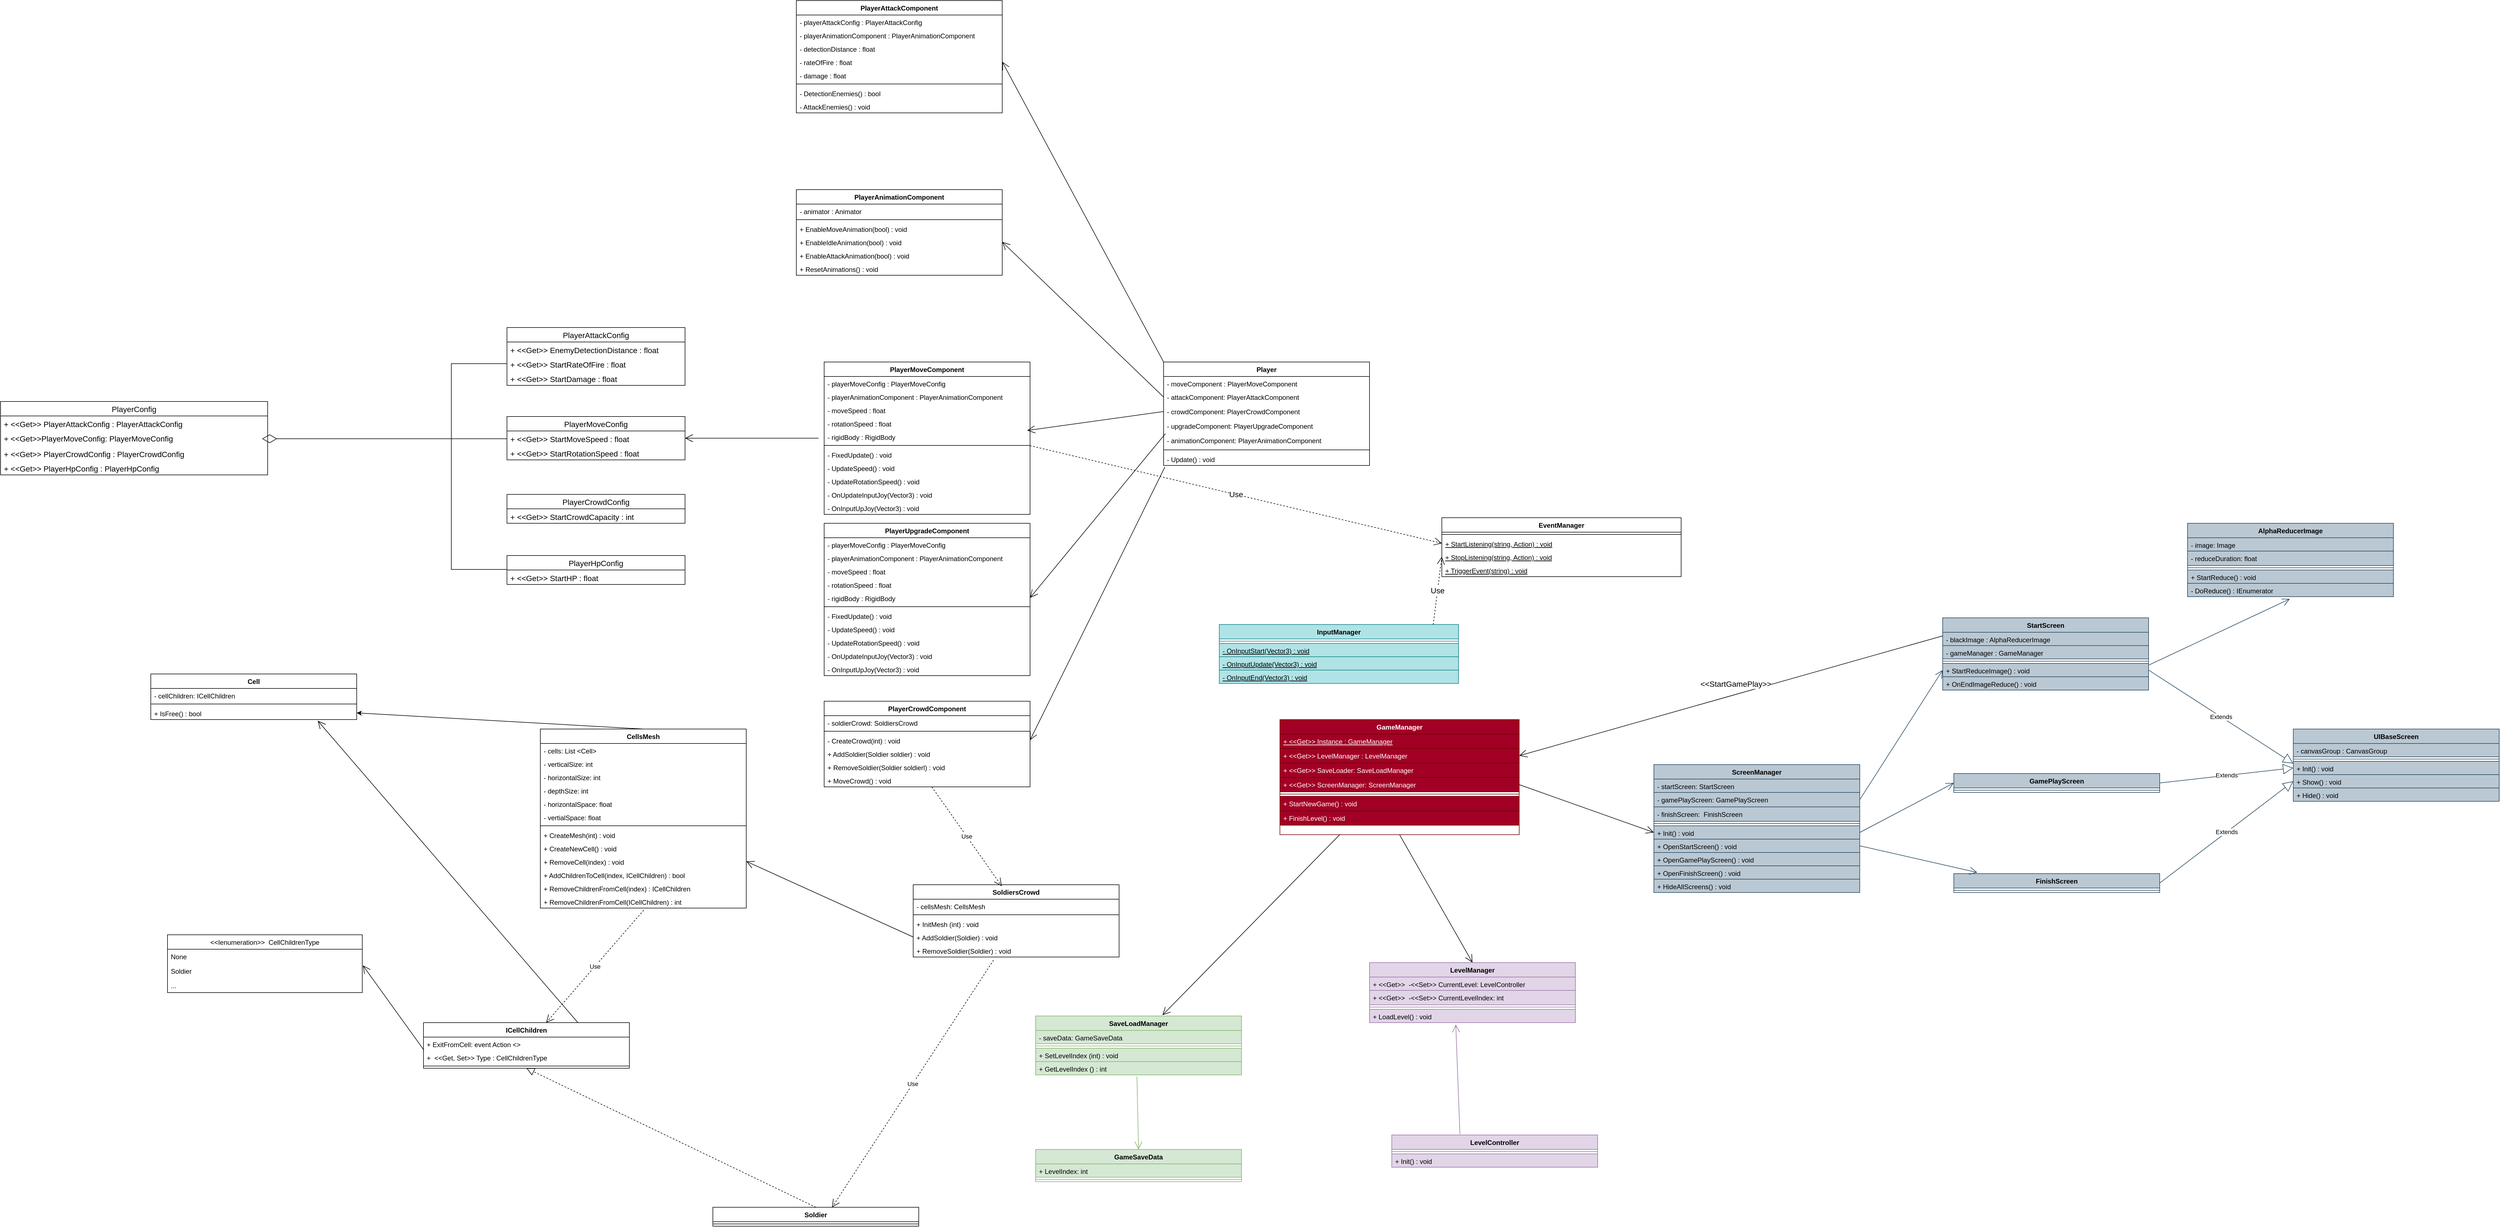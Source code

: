 <mxfile version="20.2.6" type="github">
  <diagram id="C5RBs43oDa-KdzZeNtuy" name="Page-1">
    <mxGraphModel dx="3702" dy="3019" grid="1" gridSize="10" guides="1" tooltips="1" connect="1" arrows="1" fold="1" page="1" pageScale="1" pageWidth="827" pageHeight="1169" math="0" shadow="0">
      <root>
        <mxCell id="WIyWlLk6GJQsqaUBKTNV-0" />
        <mxCell id="WIyWlLk6GJQsqaUBKTNV-1" parent="WIyWlLk6GJQsqaUBKTNV-0" />
        <mxCell id="zkfFHV4jXpPFQw0GAbJ--0" value="GameManager" style="swimlane;fontStyle=1;align=center;verticalAlign=top;childLayout=stackLayout;horizontal=1;startSize=26;horizontalStack=0;resizeParent=1;resizeLast=0;collapsible=1;marginBottom=0;rounded=0;shadow=0;strokeWidth=1;fillColor=#a20025;strokeColor=#6F0000;sketch=0;fontColor=#ffffff;" parent="WIyWlLk6GJQsqaUBKTNV-1" vertex="1">
          <mxGeometry x="199" y="-247" width="430" height="207" as="geometry">
            <mxRectangle x="150" y="90" width="160" height="26" as="alternateBounds" />
          </mxGeometry>
        </mxCell>
        <mxCell id="zkfFHV4jXpPFQw0GAbJ--2" value="+ &lt;&lt;Get&gt;&gt; Instance : GameManager" style="text;align=left;verticalAlign=top;spacingLeft=4;spacingRight=4;overflow=hidden;rotatable=0;points=[[0,0.5],[1,0.5]];portConstraint=eastwest;rounded=0;shadow=0;html=0;fontStyle=4;fillColor=#a20025;strokeColor=#6F0000;sketch=0;fontColor=#ffffff;" parent="zkfFHV4jXpPFQw0GAbJ--0" vertex="1">
          <mxGeometry y="26" width="430" height="26" as="geometry" />
        </mxCell>
        <mxCell id="zkfFHV4jXpPFQw0GAbJ--1" value="+ &lt;&lt;Get&gt;&gt; LevelManager : LevelManager" style="text;align=left;verticalAlign=top;spacingLeft=4;spacingRight=4;overflow=hidden;rotatable=0;points=[[0,0.5],[1,0.5]];portConstraint=eastwest;fontStyle=0;fillColor=#a20025;strokeColor=#6F0000;shadow=0;sketch=0;fontColor=#ffffff;" parent="zkfFHV4jXpPFQw0GAbJ--0" vertex="1">
          <mxGeometry y="52" width="430" height="26" as="geometry" />
        </mxCell>
        <mxCell id="zkfFHV4jXpPFQw0GAbJ--3" value="+ &lt;&lt;Get&gt;&gt; SaveLoader: SaveLoadManager" style="text;align=left;verticalAlign=top;spacingLeft=4;spacingRight=4;overflow=hidden;rotatable=0;points=[[0,0.5],[1,0.5]];portConstraint=eastwest;rounded=0;shadow=0;html=0;fillColor=#a20025;strokeColor=#6F0000;sketch=0;fontColor=#ffffff;" parent="zkfFHV4jXpPFQw0GAbJ--0" vertex="1">
          <mxGeometry y="78" width="430" height="26" as="geometry" />
        </mxCell>
        <mxCell id="mCtXMymxD6PoVu8J4Z9Z-39" value="+ &lt;&lt;Get&gt;&gt; ScreenManager: ScreenManager" style="text;align=left;verticalAlign=top;spacingLeft=4;spacingRight=4;overflow=hidden;rotatable=0;points=[[0,0.5],[1,0.5]];portConstraint=eastwest;rounded=0;shadow=0;html=0;fillColor=#a20025;strokeColor=#6F0000;sketch=0;fontColor=#ffffff;" parent="zkfFHV4jXpPFQw0GAbJ--0" vertex="1">
          <mxGeometry y="104" width="430" height="26" as="geometry" />
        </mxCell>
        <mxCell id="zkfFHV4jXpPFQw0GAbJ--4" value="" style="line;html=1;strokeWidth=1;align=left;verticalAlign=middle;spacingTop=-1;spacingLeft=3;spacingRight=3;rotatable=0;labelPosition=right;points=[];portConstraint=eastwest;fillColor=#a20025;strokeColor=#6F0000;shadow=0;sketch=0;fontColor=#ffffff;" parent="zkfFHV4jXpPFQw0GAbJ--0" vertex="1">
          <mxGeometry y="130" width="430" height="8" as="geometry" />
        </mxCell>
        <mxCell id="zkfFHV4jXpPFQw0GAbJ--5" value="+ StartNewGame() : void" style="text;align=left;verticalAlign=top;spacingLeft=4;spacingRight=4;overflow=hidden;rotatable=0;points=[[0,0.5],[1,0.5]];portConstraint=eastwest;fillColor=#a20025;strokeColor=#6F0000;shadow=0;sketch=0;fontColor=#ffffff;" parent="zkfFHV4jXpPFQw0GAbJ--0" vertex="1">
          <mxGeometry y="138" width="430" height="26" as="geometry" />
        </mxCell>
        <mxCell id="mCtXMymxD6PoVu8J4Z9Z-103" value="+ FinishLevel() : void" style="text;align=left;verticalAlign=top;spacingLeft=4;spacingRight=4;overflow=hidden;rotatable=0;points=[[0,0.5],[1,0.5]];portConstraint=eastwest;fillColor=#a20025;strokeColor=#6F0000;shadow=0;sketch=0;fontColor=#ffffff;" parent="zkfFHV4jXpPFQw0GAbJ--0" vertex="1">
          <mxGeometry y="164" width="430" height="26" as="geometry" />
        </mxCell>
        <mxCell id="mCtXMymxD6PoVu8J4Z9Z-3" value="ScreenManager" style="swimlane;fontStyle=1;align=center;verticalAlign=top;childLayout=stackLayout;horizontal=1;startSize=26;horizontalStack=0;resizeParent=1;resizeParentMax=0;resizeLast=0;collapsible=1;marginBottom=0;fillColor=#bac8d3;strokeColor=#23445d;" parent="WIyWlLk6GJQsqaUBKTNV-1" vertex="1">
          <mxGeometry x="871" y="-166" width="370" height="230" as="geometry" />
        </mxCell>
        <mxCell id="mCtXMymxD6PoVu8J4Z9Z-4" value="- startScreen: StartScreen" style="text;strokeColor=#23445d;fillColor=#bac8d3;align=left;verticalAlign=top;spacingLeft=4;spacingRight=4;overflow=hidden;rotatable=0;points=[[0,0.5],[1,0.5]];portConstraint=eastwest;" parent="mCtXMymxD6PoVu8J4Z9Z-3" vertex="1">
          <mxGeometry y="26" width="370" height="24" as="geometry" />
        </mxCell>
        <mxCell id="mCtXMymxD6PoVu8J4Z9Z-6" value="- gamePlayScreen: GamePlayScreen" style="text;strokeColor=#23445d;fillColor=#bac8d3;align=left;verticalAlign=top;spacingLeft=4;spacingRight=4;overflow=hidden;rotatable=0;points=[[0,0.5],[1,0.5]];portConstraint=eastwest;" parent="mCtXMymxD6PoVu8J4Z9Z-3" vertex="1">
          <mxGeometry y="50" width="370" height="26" as="geometry" />
        </mxCell>
        <mxCell id="mCtXMymxD6PoVu8J4Z9Z-11" value="- finishScreen:  FinishScreen" style="text;strokeColor=#23445d;fillColor=#bac8d3;align=left;verticalAlign=top;spacingLeft=4;spacingRight=4;overflow=hidden;rotatable=0;points=[[0,0.5],[1,0.5]];portConstraint=eastwest;" parent="mCtXMymxD6PoVu8J4Z9Z-3" vertex="1">
          <mxGeometry y="76" width="370" height="26" as="geometry" />
        </mxCell>
        <mxCell id="mCtXMymxD6PoVu8J4Z9Z-5" value="" style="line;strokeWidth=1;fillColor=#bac8d3;align=left;verticalAlign=middle;spacingTop=-1;spacingLeft=3;spacingRight=3;rotatable=0;labelPosition=right;points=[];portConstraint=eastwest;strokeColor=#23445d;" parent="mCtXMymxD6PoVu8J4Z9Z-3" vertex="1">
          <mxGeometry y="102" width="370" height="8" as="geometry" />
        </mxCell>
        <mxCell id="mCtXMymxD6PoVu8J4Z9Z-56" value="+ Init() : void" style="text;strokeColor=#23445d;fillColor=#bac8d3;align=left;verticalAlign=top;spacingLeft=4;spacingRight=4;overflow=hidden;rotatable=0;points=[[0,0.5],[1,0.5]];portConstraint=eastwest;" parent="mCtXMymxD6PoVu8J4Z9Z-3" vertex="1">
          <mxGeometry y="110" width="370" height="24" as="geometry" />
        </mxCell>
        <mxCell id="mCtXMymxD6PoVu8J4Z9Z-10" value="+ OpenStartScreen() : void" style="text;strokeColor=#23445d;fillColor=#bac8d3;align=left;verticalAlign=top;spacingLeft=4;spacingRight=4;overflow=hidden;rotatable=0;points=[[0,0.5],[1,0.5]];portConstraint=eastwest;" parent="mCtXMymxD6PoVu8J4Z9Z-3" vertex="1">
          <mxGeometry y="134" width="370" height="24" as="geometry" />
        </mxCell>
        <mxCell id="mCtXMymxD6PoVu8J4Z9Z-54" value="+ OpenGamePlayScreen() : void" style="text;strokeColor=#23445d;fillColor=#bac8d3;align=left;verticalAlign=top;spacingLeft=4;spacingRight=4;overflow=hidden;rotatable=0;points=[[0,0.5],[1,0.5]];portConstraint=eastwest;" parent="mCtXMymxD6PoVu8J4Z9Z-3" vertex="1">
          <mxGeometry y="158" width="370" height="24" as="geometry" />
        </mxCell>
        <mxCell id="mCtXMymxD6PoVu8J4Z9Z-55" value="+ OpenFinishScreen() : void" style="text;strokeColor=#23445d;fillColor=#bac8d3;align=left;verticalAlign=top;spacingLeft=4;spacingRight=4;overflow=hidden;rotatable=0;points=[[0,0.5],[1,0.5]];portConstraint=eastwest;" parent="mCtXMymxD6PoVu8J4Z9Z-3" vertex="1">
          <mxGeometry y="182" width="370" height="24" as="geometry" />
        </mxCell>
        <mxCell id="mCtXMymxD6PoVu8J4Z9Z-57" value="+ HideAllScreens() : void" style="text;strokeColor=#23445d;fillColor=#bac8d3;align=left;verticalAlign=top;spacingLeft=4;spacingRight=4;overflow=hidden;rotatable=0;points=[[0,0.5],[1,0.5]];portConstraint=eastwest;" parent="mCtXMymxD6PoVu8J4Z9Z-3" vertex="1">
          <mxGeometry y="206" width="370" height="24" as="geometry" />
        </mxCell>
        <mxCell id="mCtXMymxD6PoVu8J4Z9Z-12" value="UIBaseScreen" style="swimlane;fontStyle=1;align=center;verticalAlign=top;childLayout=stackLayout;horizontal=1;startSize=26;horizontalStack=0;resizeParent=1;resizeParentMax=0;resizeLast=0;collapsible=1;marginBottom=0;fillColor=#bac8d3;strokeColor=#23445d;" parent="WIyWlLk6GJQsqaUBKTNV-1" vertex="1">
          <mxGeometry x="2020" y="-230" width="370" height="130" as="geometry" />
        </mxCell>
        <mxCell id="mCtXMymxD6PoVu8J4Z9Z-13" value="- canvasGroup : CanvasGroup " style="text;strokeColor=#23445d;fillColor=#bac8d3;align=left;verticalAlign=top;spacingLeft=4;spacingRight=4;overflow=hidden;rotatable=0;points=[[0,0.5],[1,0.5]];portConstraint=eastwest;" parent="mCtXMymxD6PoVu8J4Z9Z-12" vertex="1">
          <mxGeometry y="26" width="370" height="24" as="geometry" />
        </mxCell>
        <mxCell id="mCtXMymxD6PoVu8J4Z9Z-16" value="" style="line;strokeWidth=1;fillColor=#bac8d3;align=left;verticalAlign=middle;spacingTop=-1;spacingLeft=3;spacingRight=3;rotatable=0;labelPosition=right;points=[];portConstraint=eastwest;strokeColor=#23445d;" parent="mCtXMymxD6PoVu8J4Z9Z-12" vertex="1">
          <mxGeometry y="50" width="370" height="8" as="geometry" />
        </mxCell>
        <mxCell id="mCtXMymxD6PoVu8J4Z9Z-21" value="+ Init() : void" style="text;strokeColor=#23445d;fillColor=#bac8d3;align=left;verticalAlign=top;spacingLeft=4;spacingRight=4;overflow=hidden;rotatable=0;points=[[0,0.5],[1,0.5]];portConstraint=eastwest;" parent="mCtXMymxD6PoVu8J4Z9Z-12" vertex="1">
          <mxGeometry y="58" width="370" height="24" as="geometry" />
        </mxCell>
        <mxCell id="mCtXMymxD6PoVu8J4Z9Z-17" value="+ Show() : void" style="text;strokeColor=#23445d;fillColor=#bac8d3;align=left;verticalAlign=top;spacingLeft=4;spacingRight=4;overflow=hidden;rotatable=0;points=[[0,0.5],[1,0.5]];portConstraint=eastwest;" parent="mCtXMymxD6PoVu8J4Z9Z-12" vertex="1">
          <mxGeometry y="82" width="370" height="24" as="geometry" />
        </mxCell>
        <mxCell id="mCtXMymxD6PoVu8J4Z9Z-19" value="+ Hide() : void" style="text;strokeColor=#23445d;fillColor=#bac8d3;align=left;verticalAlign=top;spacingLeft=4;spacingRight=4;overflow=hidden;rotatable=0;points=[[0,0.5],[1,0.5]];portConstraint=eastwest;" parent="mCtXMymxD6PoVu8J4Z9Z-12" vertex="1">
          <mxGeometry y="106" width="370" height="24" as="geometry" />
        </mxCell>
        <mxCell id="mCtXMymxD6PoVu8J4Z9Z-22" value="GamePlayScreen" style="swimlane;fontStyle=1;align=center;verticalAlign=top;childLayout=stackLayout;horizontal=1;startSize=26;horizontalStack=0;resizeParent=1;resizeParentMax=0;resizeLast=0;collapsible=1;marginBottom=0;fillColor=#bac8d3;strokeColor=#23445d;" parent="WIyWlLk6GJQsqaUBKTNV-1" vertex="1">
          <mxGeometry x="1410" y="-150" width="370" height="34" as="geometry" />
        </mxCell>
        <mxCell id="mCtXMymxD6PoVu8J4Z9Z-25" value="" style="line;strokeWidth=1;fillColor=#bac8d3;align=left;verticalAlign=middle;spacingTop=-1;spacingLeft=3;spacingRight=3;rotatable=0;labelPosition=right;points=[];portConstraint=eastwest;strokeColor=#23445d;" parent="mCtXMymxD6PoVu8J4Z9Z-22" vertex="1">
          <mxGeometry y="26" width="370" height="8" as="geometry" />
        </mxCell>
        <mxCell id="mCtXMymxD6PoVu8J4Z9Z-29" value="Extends" style="endArrow=block;endSize=16;endFill=0;html=1;rounded=0;exitX=1;exitY=0.5;exitDx=0;exitDy=0;entryX=0;entryY=0.5;entryDx=0;entryDy=0;fillColor=#bac8d3;strokeColor=#23445d;" parent="WIyWlLk6GJQsqaUBKTNV-1" source="mCtXMymxD6PoVu8J4Z9Z-22" target="mCtXMymxD6PoVu8J4Z9Z-21" edge="1">
          <mxGeometry width="160" relative="1" as="geometry">
            <mxPoint x="909" y="370" as="sourcePoint" />
            <mxPoint x="1069" y="370" as="targetPoint" />
          </mxGeometry>
        </mxCell>
        <mxCell id="mCtXMymxD6PoVu8J4Z9Z-30" value="StartScreen" style="swimlane;fontStyle=1;align=center;verticalAlign=top;childLayout=stackLayout;horizontal=1;startSize=26;horizontalStack=0;resizeParent=1;resizeParentMax=0;resizeLast=0;collapsible=1;marginBottom=0;fillColor=#bac8d3;strokeColor=#23445d;" parent="WIyWlLk6GJQsqaUBKTNV-1" vertex="1">
          <mxGeometry x="1390" y="-430" width="370" height="130" as="geometry" />
        </mxCell>
        <mxCell id="mCtXMymxD6PoVu8J4Z9Z-82" value="- blackImage : AlphaReducerImage" style="text;strokeColor=#23445d;fillColor=#bac8d3;align=left;verticalAlign=top;spacingLeft=4;spacingRight=4;overflow=hidden;rotatable=0;points=[[0,0.5],[1,0.5]];portConstraint=eastwest;" parent="mCtXMymxD6PoVu8J4Z9Z-30" vertex="1">
          <mxGeometry y="26" width="370" height="24" as="geometry" />
        </mxCell>
        <mxCell id="mCtXMymxD6PoVu8J4Z9Z-110" value="- gameManager : GameManager" style="text;strokeColor=#23445d;fillColor=#bac8d3;align=left;verticalAlign=top;spacingLeft=4;spacingRight=4;overflow=hidden;rotatable=0;points=[[0,0.5],[1,0.5]];portConstraint=eastwest;" parent="mCtXMymxD6PoVu8J4Z9Z-30" vertex="1">
          <mxGeometry y="50" width="370" height="24" as="geometry" />
        </mxCell>
        <mxCell id="mCtXMymxD6PoVu8J4Z9Z-31" value="" style="line;strokeWidth=1;fillColor=#bac8d3;align=left;verticalAlign=middle;spacingTop=-1;spacingLeft=3;spacingRight=3;rotatable=0;labelPosition=right;points=[];portConstraint=eastwest;strokeColor=#23445d;" parent="mCtXMymxD6PoVu8J4Z9Z-30" vertex="1">
          <mxGeometry y="74" width="370" height="8" as="geometry" />
        </mxCell>
        <mxCell id="mCtXMymxD6PoVu8J4Z9Z-81" value="+ StartReduceImage() : void" style="text;strokeColor=#23445d;fillColor=#bac8d3;align=left;verticalAlign=top;spacingLeft=4;spacingRight=4;overflow=hidden;rotatable=0;points=[[0,0.5],[1,0.5]];portConstraint=eastwest;" parent="mCtXMymxD6PoVu8J4Z9Z-30" vertex="1">
          <mxGeometry y="82" width="370" height="24" as="geometry" />
        </mxCell>
        <mxCell id="mCtXMymxD6PoVu8J4Z9Z-84" value="+ OnEndImageReduce() : void" style="text;strokeColor=#23445d;fillColor=#bac8d3;align=left;verticalAlign=top;spacingLeft=4;spacingRight=4;overflow=hidden;rotatable=0;points=[[0,0.5],[1,0.5]];portConstraint=eastwest;" parent="mCtXMymxD6PoVu8J4Z9Z-30" vertex="1">
          <mxGeometry y="106" width="370" height="24" as="geometry" />
        </mxCell>
        <mxCell id="mCtXMymxD6PoVu8J4Z9Z-32" value="FinishScreen" style="swimlane;fontStyle=1;align=center;verticalAlign=top;childLayout=stackLayout;horizontal=1;startSize=26;horizontalStack=0;resizeParent=1;resizeParentMax=0;resizeLast=0;collapsible=1;marginBottom=0;fillColor=#bac8d3;strokeColor=#23445d;" parent="WIyWlLk6GJQsqaUBKTNV-1" vertex="1">
          <mxGeometry x="1410" y="30" width="370" height="34" as="geometry" />
        </mxCell>
        <mxCell id="mCtXMymxD6PoVu8J4Z9Z-33" value="" style="line;strokeWidth=1;fillColor=#bac8d3;align=left;verticalAlign=middle;spacingTop=-1;spacingLeft=3;spacingRight=3;rotatable=0;labelPosition=right;points=[];portConstraint=eastwest;strokeColor=#23445d;" parent="mCtXMymxD6PoVu8J4Z9Z-32" vertex="1">
          <mxGeometry y="26" width="370" height="8" as="geometry" />
        </mxCell>
        <mxCell id="mCtXMymxD6PoVu8J4Z9Z-34" value="Extends" style="endArrow=block;endSize=16;endFill=0;html=1;rounded=0;exitX=1;exitY=0.5;exitDx=0;exitDy=0;entryX=0;entryY=0.5;entryDx=0;entryDy=0;fillColor=#bac8d3;strokeColor=#23445d;" parent="WIyWlLk6GJQsqaUBKTNV-1" source="mCtXMymxD6PoVu8J4Z9Z-81" edge="1">
          <mxGeometry width="160" relative="1" as="geometry">
            <mxPoint x="1079" y="427.008" as="sourcePoint" />
            <mxPoint x="2020" y="-168" as="targetPoint" />
          </mxGeometry>
        </mxCell>
        <mxCell id="mCtXMymxD6PoVu8J4Z9Z-35" value="Extends" style="endArrow=block;endSize=16;endFill=0;html=1;rounded=0;entryX=0;entryY=0.5;entryDx=0;entryDy=0;exitX=1;exitY=0.5;exitDx=0;exitDy=0;fillColor=#bac8d3;strokeColor=#23445d;" parent="WIyWlLk6GJQsqaUBKTNV-1" source="mCtXMymxD6PoVu8J4Z9Z-32" target="mCtXMymxD6PoVu8J4Z9Z-17" edge="1">
          <mxGeometry width="160" relative="1" as="geometry">
            <mxPoint x="1629" y="410" as="sourcePoint" />
            <mxPoint x="1458.996" y="300" as="targetPoint" />
          </mxGeometry>
        </mxCell>
        <mxCell id="mCtXMymxD6PoVu8J4Z9Z-36" value="" style="endArrow=open;endFill=1;endSize=12;html=1;rounded=0;exitX=1;exitY=0.5;exitDx=0;exitDy=0;fillColor=#bac8d3;strokeColor=#23445d;" parent="WIyWlLk6GJQsqaUBKTNV-1" source="mCtXMymxD6PoVu8J4Z9Z-56" edge="1">
          <mxGeometry width="160" relative="1" as="geometry">
            <mxPoint x="979" y="660" as="sourcePoint" />
            <mxPoint x="1410" y="-133" as="targetPoint" />
          </mxGeometry>
        </mxCell>
        <mxCell id="mCtXMymxD6PoVu8J4Z9Z-37" value="" style="endArrow=open;endFill=1;endSize=12;html=1;rounded=0;entryX=0;entryY=0.5;entryDx=0;entryDy=0;exitX=1;exitY=0.5;exitDx=0;exitDy=0;fillColor=#bac8d3;strokeColor=#23445d;" parent="WIyWlLk6GJQsqaUBKTNV-1" source="mCtXMymxD6PoVu8J4Z9Z-6" target="mCtXMymxD6PoVu8J4Z9Z-81" edge="1">
          <mxGeometry width="160" relative="1" as="geometry">
            <mxPoint x="1065" y="-280" as="sourcePoint" />
            <mxPoint x="919.78" y="461.664" as="targetPoint" />
          </mxGeometry>
        </mxCell>
        <mxCell id="mCtXMymxD6PoVu8J4Z9Z-38" value="" style="endArrow=open;endFill=1;endSize=12;html=1;rounded=0;entryX=0.114;entryY=-0.059;entryDx=0;entryDy=0;entryPerimeter=0;exitX=1;exitY=0.5;exitDx=0;exitDy=0;fillColor=#bac8d3;strokeColor=#23445d;" parent="WIyWlLk6GJQsqaUBKTNV-1" source="mCtXMymxD6PoVu8J4Z9Z-10" target="mCtXMymxD6PoVu8J4Z9Z-32" edge="1">
          <mxGeometry width="160" relative="1" as="geometry">
            <mxPoint x="1284" y="600" as="sourcePoint" />
            <mxPoint x="1211.8" y="464.336" as="targetPoint" />
          </mxGeometry>
        </mxCell>
        <mxCell id="mCtXMymxD6PoVu8J4Z9Z-41" value="" style="endArrow=open;endFill=1;endSize=12;html=1;rounded=0;entryX=0;entryY=0.5;entryDx=0;entryDy=0;exitX=1;exitY=0.5;exitDx=0;exitDy=0;" parent="WIyWlLk6GJQsqaUBKTNV-1" source="mCtXMymxD6PoVu8J4Z9Z-39" target="mCtXMymxD6PoVu8J4Z9Z-56" edge="1">
          <mxGeometry width="160" relative="1" as="geometry">
            <mxPoint x="675" y="630" as="sourcePoint" />
            <mxPoint x="848" y="464" as="targetPoint" />
          </mxGeometry>
        </mxCell>
        <mxCell id="mCtXMymxD6PoVu8J4Z9Z-42" value="LevelManager" style="swimlane;fontStyle=1;align=center;verticalAlign=top;childLayout=stackLayout;horizontal=1;startSize=26;horizontalStack=0;resizeParent=1;resizeParentMax=0;resizeLast=0;collapsible=1;marginBottom=0;fillColor=#e1d5e7;strokeColor=#9673a6;" parent="WIyWlLk6GJQsqaUBKTNV-1" vertex="1">
          <mxGeometry x="360" y="190" width="370" height="108" as="geometry" />
        </mxCell>
        <mxCell id="mCtXMymxD6PoVu8J4Z9Z-43" value="+ &lt;&lt;Get&gt;&gt;  -&lt;&lt;Set&gt;&gt; CurrentLevel: LevelController" style="text;strokeColor=#9673a6;fillColor=#e1d5e7;align=left;verticalAlign=top;spacingLeft=4;spacingRight=4;overflow=hidden;rotatable=0;points=[[0,0.5],[1,0.5]];portConstraint=eastwest;" parent="mCtXMymxD6PoVu8J4Z9Z-42" vertex="1">
          <mxGeometry y="26" width="370" height="24" as="geometry" />
        </mxCell>
        <mxCell id="mCtXMymxD6PoVu8J4Z9Z-44" value="+ &lt;&lt;Get&gt;&gt;  -&lt;&lt;Set&gt;&gt; CurrentLevelIndex: int" style="text;strokeColor=#9673a6;fillColor=#e1d5e7;align=left;verticalAlign=top;spacingLeft=4;spacingRight=4;overflow=hidden;rotatable=0;points=[[0,0.5],[1,0.5]];portConstraint=eastwest;" parent="mCtXMymxD6PoVu8J4Z9Z-42" vertex="1">
          <mxGeometry y="50" width="370" height="26" as="geometry" />
        </mxCell>
        <mxCell id="mCtXMymxD6PoVu8J4Z9Z-46" value="" style="line;strokeWidth=1;fillColor=#e1d5e7;align=left;verticalAlign=middle;spacingTop=-1;spacingLeft=3;spacingRight=3;rotatable=0;labelPosition=right;points=[];portConstraint=eastwest;strokeColor=#9673a6;" parent="mCtXMymxD6PoVu8J4Z9Z-42" vertex="1">
          <mxGeometry y="76" width="370" height="8" as="geometry" />
        </mxCell>
        <mxCell id="mCtXMymxD6PoVu8J4Z9Z-47" value="+ LoadLevel() : void" style="text;strokeColor=#9673a6;fillColor=#e1d5e7;align=left;verticalAlign=top;spacingLeft=4;spacingRight=4;overflow=hidden;rotatable=0;points=[[0,0.5],[1,0.5]];portConstraint=eastwest;" parent="mCtXMymxD6PoVu8J4Z9Z-42" vertex="1">
          <mxGeometry y="84" width="370" height="24" as="geometry" />
        </mxCell>
        <mxCell id="mCtXMymxD6PoVu8J4Z9Z-48" value="" style="endArrow=open;endFill=1;endSize=12;html=1;rounded=0;entryX=0.5;entryY=0;entryDx=0;entryDy=0;exitX=0.5;exitY=1;exitDx=0;exitDy=0;" parent="WIyWlLk6GJQsqaUBKTNV-1" source="zkfFHV4jXpPFQw0GAbJ--0" target="mCtXMymxD6PoVu8J4Z9Z-42" edge="1">
          <mxGeometry width="160" relative="1" as="geometry">
            <mxPoint x="321.35" y="317.666" as="sourcePoint" />
            <mxPoint x="675" y="630" as="targetPoint" />
          </mxGeometry>
        </mxCell>
        <mxCell id="mCtXMymxD6PoVu8J4Z9Z-70" value="AlphaReducerImage" style="swimlane;fontStyle=1;align=center;verticalAlign=top;childLayout=stackLayout;horizontal=1;startSize=26;horizontalStack=0;resizeParent=1;resizeParentMax=0;resizeLast=0;collapsible=1;marginBottom=0;fillColor=#bac8d3;strokeColor=#23445d;" parent="WIyWlLk6GJQsqaUBKTNV-1" vertex="1">
          <mxGeometry x="1830" y="-600" width="370" height="132" as="geometry" />
        </mxCell>
        <mxCell id="mCtXMymxD6PoVu8J4Z9Z-71" value="- image: Image" style="text;strokeColor=#23445d;fillColor=#bac8d3;align=left;verticalAlign=top;spacingLeft=4;spacingRight=4;overflow=hidden;rotatable=0;points=[[0,0.5],[1,0.5]];portConstraint=eastwest;" parent="mCtXMymxD6PoVu8J4Z9Z-70" vertex="1">
          <mxGeometry y="26" width="370" height="24" as="geometry" />
        </mxCell>
        <mxCell id="mCtXMymxD6PoVu8J4Z9Z-72" value="- reduceDuration: float" style="text;strokeColor=#23445d;fillColor=#bac8d3;align=left;verticalAlign=top;spacingLeft=4;spacingRight=4;overflow=hidden;rotatable=0;points=[[0,0.5],[1,0.5]];portConstraint=eastwest;" parent="mCtXMymxD6PoVu8J4Z9Z-70" vertex="1">
          <mxGeometry y="50" width="370" height="26" as="geometry" />
        </mxCell>
        <mxCell id="mCtXMymxD6PoVu8J4Z9Z-74" value="" style="line;strokeWidth=1;fillColor=#bac8d3;align=left;verticalAlign=middle;spacingTop=-1;spacingLeft=3;spacingRight=3;rotatable=0;labelPosition=right;points=[];portConstraint=eastwest;strokeColor=#23445d;" parent="mCtXMymxD6PoVu8J4Z9Z-70" vertex="1">
          <mxGeometry y="76" width="370" height="8" as="geometry" />
        </mxCell>
        <mxCell id="mCtXMymxD6PoVu8J4Z9Z-75" value="+ StartReduce() : void" style="text;strokeColor=#23445d;fillColor=#bac8d3;align=left;verticalAlign=top;spacingLeft=4;spacingRight=4;overflow=hidden;rotatable=0;points=[[0,0.5],[1,0.5]];portConstraint=eastwest;" parent="mCtXMymxD6PoVu8J4Z9Z-70" vertex="1">
          <mxGeometry y="84" width="370" height="24" as="geometry" />
        </mxCell>
        <mxCell id="mCtXMymxD6PoVu8J4Z9Z-76" value="- DoReduce() : IEnumerator" style="text;strokeColor=#23445d;fillColor=#bac8d3;align=left;verticalAlign=top;spacingLeft=4;spacingRight=4;overflow=hidden;rotatable=0;points=[[0,0.5],[1,0.5]];portConstraint=eastwest;" parent="mCtXMymxD6PoVu8J4Z9Z-70" vertex="1">
          <mxGeometry y="108" width="370" height="24" as="geometry" />
        </mxCell>
        <mxCell id="mCtXMymxD6PoVu8J4Z9Z-85" value="" style="endArrow=open;endFill=1;endSize=12;html=1;rounded=0;entryX=0.497;entryY=1.167;entryDx=0;entryDy=0;exitX=1.002;exitY=0.117;exitDx=0;exitDy=0;exitPerimeter=0;entryPerimeter=0;fillColor=#bac8d3;strokeColor=#23445d;" parent="WIyWlLk6GJQsqaUBKTNV-1" source="mCtXMymxD6PoVu8J4Z9Z-81" target="mCtXMymxD6PoVu8J4Z9Z-76" edge="1">
          <mxGeometry width="160" relative="1" as="geometry">
            <mxPoint x="1210" y="530" as="sourcePoint" />
            <mxPoint x="1354.59" y="538.808" as="targetPoint" />
          </mxGeometry>
        </mxCell>
        <mxCell id="mCtXMymxD6PoVu8J4Z9Z-90" value="&amp;lt;&amp;lt;StartGamePlay&amp;gt;&amp;gt;" style="endArrow=open;endFill=1;endSize=12;html=1;rounded=0;entryX=1;entryY=0.5;entryDx=0;entryDy=0;exitX=0;exitY=0.25;exitDx=0;exitDy=0;fontSize=14;verticalAlign=middle;" parent="WIyWlLk6GJQsqaUBKTNV-1" source="mCtXMymxD6PoVu8J4Z9Z-30" target="zkfFHV4jXpPFQw0GAbJ--1" edge="1">
          <mxGeometry x="-0.035" y="-18" width="160" relative="1" as="geometry">
            <mxPoint x="940" y="-230" as="sourcePoint" />
            <mxPoint x="1100" y="-230" as="targetPoint" />
            <mxPoint as="offset" />
          </mxGeometry>
        </mxCell>
        <mxCell id="mCtXMymxD6PoVu8J4Z9Z-59" value="EventManager" style="swimlane;fontStyle=1;align=center;verticalAlign=top;childLayout=stackLayout;horizontal=1;startSize=26;horizontalStack=0;resizeParent=1;resizeParentMax=0;resizeLast=0;collapsible=1;marginBottom=0;" parent="WIyWlLk6GJQsqaUBKTNV-1" vertex="1">
          <mxGeometry x="490" y="-610" width="430" height="106" as="geometry" />
        </mxCell>
        <mxCell id="mCtXMymxD6PoVu8J4Z9Z-62" value="" style="line;strokeWidth=1;fillColor=none;align=left;verticalAlign=middle;spacingTop=-1;spacingLeft=3;spacingRight=3;rotatable=0;labelPosition=right;points=[];portConstraint=eastwest;" parent="mCtXMymxD6PoVu8J4Z9Z-59" vertex="1">
          <mxGeometry y="26" width="430" height="8" as="geometry" />
        </mxCell>
        <mxCell id="mCtXMymxD6PoVu8J4Z9Z-63" value="+ StartListening(string, Action) : void" style="text;strokeColor=none;fillColor=none;align=left;verticalAlign=top;spacingLeft=4;spacingRight=4;overflow=hidden;rotatable=0;points=[[0,0.5],[1,0.5]];portConstraint=eastwest;fontStyle=4" parent="mCtXMymxD6PoVu8J4Z9Z-59" vertex="1">
          <mxGeometry y="34" width="430" height="24" as="geometry" />
        </mxCell>
        <mxCell id="mCtXMymxD6PoVu8J4Z9Z-64" value="+ StopListening(string, Action) : void" style="text;strokeColor=none;fillColor=none;align=left;verticalAlign=top;spacingLeft=4;spacingRight=4;overflow=hidden;rotatable=0;points=[[0,0.5],[1,0.5]];portConstraint=eastwest;fontStyle=4" parent="mCtXMymxD6PoVu8J4Z9Z-59" vertex="1">
          <mxGeometry y="58" width="430" height="24" as="geometry" />
        </mxCell>
        <mxCell id="mCtXMymxD6PoVu8J4Z9Z-69" value="+ TriggerEvent(string) : void" style="text;strokeColor=none;fillColor=none;align=left;verticalAlign=top;spacingLeft=4;spacingRight=4;overflow=hidden;rotatable=0;points=[[0,0.5],[1,0.5]];portConstraint=eastwest;fontStyle=4" parent="mCtXMymxD6PoVu8J4Z9Z-59" vertex="1">
          <mxGeometry y="82" width="430" height="24" as="geometry" />
        </mxCell>
        <mxCell id="mCtXMymxD6PoVu8J4Z9Z-91" value="LevelController" style="swimlane;fontStyle=1;align=center;verticalAlign=top;childLayout=stackLayout;horizontal=1;startSize=26;horizontalStack=0;resizeParent=1;resizeParentMax=0;resizeLast=0;collapsible=1;marginBottom=0;fillColor=#e1d5e7;strokeColor=#9673a6;" parent="WIyWlLk6GJQsqaUBKTNV-1" vertex="1">
          <mxGeometry x="400" y="500" width="370" height="58" as="geometry" />
        </mxCell>
        <mxCell id="mCtXMymxD6PoVu8J4Z9Z-94" value="" style="line;strokeWidth=1;fillColor=#e1d5e7;align=left;verticalAlign=middle;spacingTop=-1;spacingLeft=3;spacingRight=3;rotatable=0;labelPosition=right;points=[];portConstraint=eastwest;strokeColor=#9673a6;" parent="mCtXMymxD6PoVu8J4Z9Z-91" vertex="1">
          <mxGeometry y="26" width="370" height="8" as="geometry" />
        </mxCell>
        <mxCell id="mCtXMymxD6PoVu8J4Z9Z-95" value="+ Init() : void" style="text;strokeColor=#9673a6;fillColor=#e1d5e7;align=left;verticalAlign=top;spacingLeft=4;spacingRight=4;overflow=hidden;rotatable=0;points=[[0,0.5],[1,0.5]];portConstraint=eastwest;" parent="mCtXMymxD6PoVu8J4Z9Z-91" vertex="1">
          <mxGeometry y="34" width="370" height="24" as="geometry" />
        </mxCell>
        <mxCell id="mCtXMymxD6PoVu8J4Z9Z-96" value="" style="endArrow=open;endFill=1;endSize=12;html=1;rounded=0;entryX=0.419;entryY=1.139;entryDx=0;entryDy=0;exitX=0.331;exitY=-0.023;exitDx=0;exitDy=0;exitPerimeter=0;entryPerimeter=0;fillColor=#e1d5e7;strokeColor=#9673a6;" parent="WIyWlLk6GJQsqaUBKTNV-1" source="mCtXMymxD6PoVu8J4Z9Z-91" target="mCtXMymxD6PoVu8J4Z9Z-47" edge="1">
          <mxGeometry width="160" relative="1" as="geometry">
            <mxPoint x="396.48" y="-72.116" as="sourcePoint" />
            <mxPoint x="15" y="220" as="targetPoint" />
          </mxGeometry>
        </mxCell>
        <mxCell id="mCtXMymxD6PoVu8J4Z9Z-97" value="Player" style="swimlane;fontStyle=1;align=center;verticalAlign=top;childLayout=stackLayout;horizontal=1;startSize=26;horizontalStack=0;resizeParent=1;resizeParentMax=0;resizeLast=0;collapsible=1;marginBottom=0;" parent="WIyWlLk6GJQsqaUBKTNV-1" vertex="1">
          <mxGeometry x="-10" y="-890" width="370" height="186" as="geometry" />
        </mxCell>
        <mxCell id="mCtXMymxD6PoVu8J4Z9Z-98" value="- moveComponent : PlayerMoveComponent" style="text;strokeColor=none;fillColor=none;align=left;verticalAlign=top;spacingLeft=4;spacingRight=4;overflow=hidden;rotatable=0;points=[[0,0.5],[1,0.5]];portConstraint=eastwest;" parent="mCtXMymxD6PoVu8J4Z9Z-97" vertex="1">
          <mxGeometry y="26" width="370" height="24" as="geometry" />
        </mxCell>
        <mxCell id="mCtXMymxD6PoVu8J4Z9Z-99" value="- attackComponent: PlayerAttackComponent" style="text;strokeColor=none;fillColor=none;align=left;verticalAlign=top;spacingLeft=4;spacingRight=4;overflow=hidden;rotatable=0;points=[[0,0.5],[1,0.5]];portConstraint=eastwest;" parent="mCtXMymxD6PoVu8J4Z9Z-97" vertex="1">
          <mxGeometry y="50" width="370" height="26" as="geometry" />
        </mxCell>
        <mxCell id="mCtXMymxD6PoVu8J4Z9Z-102" value="- crowdComponent: PlayerCrowdComponent" style="text;strokeColor=none;fillColor=none;align=left;verticalAlign=top;spacingLeft=4;spacingRight=4;overflow=hidden;rotatable=0;points=[[0,0.5],[1,0.5]];portConstraint=eastwest;" parent="mCtXMymxD6PoVu8J4Z9Z-97" vertex="1">
          <mxGeometry y="76" width="370" height="26" as="geometry" />
        </mxCell>
        <mxCell id="mCtXMymxD6PoVu8J4Z9Z-157" value="- upgradeComponent: PlayerUpgradeComponent" style="text;strokeColor=none;fillColor=none;align=left;verticalAlign=top;spacingLeft=4;spacingRight=4;overflow=hidden;rotatable=0;points=[[0,0.5],[1,0.5]];portConstraint=eastwest;" parent="mCtXMymxD6PoVu8J4Z9Z-97" vertex="1">
          <mxGeometry y="102" width="370" height="26" as="geometry" />
        </mxCell>
        <mxCell id="IOBqYMl_oJ27bjHW-lKR-28" value="- animationComponent: PlayerAnimationComponent" style="text;strokeColor=none;fillColor=none;align=left;verticalAlign=top;spacingLeft=4;spacingRight=4;overflow=hidden;rotatable=0;points=[[0,0.5],[1,0.5]];portConstraint=eastwest;" vertex="1" parent="mCtXMymxD6PoVu8J4Z9Z-97">
          <mxGeometry y="128" width="370" height="26" as="geometry" />
        </mxCell>
        <mxCell id="mCtXMymxD6PoVu8J4Z9Z-100" value="" style="line;strokeWidth=1;fillColor=none;align=left;verticalAlign=middle;spacingTop=-1;spacingLeft=3;spacingRight=3;rotatable=0;labelPosition=right;points=[];portConstraint=eastwest;" parent="mCtXMymxD6PoVu8J4Z9Z-97" vertex="1">
          <mxGeometry y="154" width="370" height="8" as="geometry" />
        </mxCell>
        <mxCell id="mCtXMymxD6PoVu8J4Z9Z-101" value="- Update() : void" style="text;strokeColor=none;fillColor=none;align=left;verticalAlign=top;spacingLeft=4;spacingRight=4;overflow=hidden;rotatable=0;points=[[0,0.5],[1,0.5]];portConstraint=eastwest;" parent="mCtXMymxD6PoVu8J4Z9Z-97" vertex="1">
          <mxGeometry y="162" width="370" height="24" as="geometry" />
        </mxCell>
        <mxCell id="mCtXMymxD6PoVu8J4Z9Z-104" value="PlayerMoveComponent" style="swimlane;fontStyle=1;align=center;verticalAlign=top;childLayout=stackLayout;horizontal=1;startSize=26;horizontalStack=0;resizeParent=1;resizeParentMax=0;resizeLast=0;collapsible=1;marginBottom=0;" parent="WIyWlLk6GJQsqaUBKTNV-1" vertex="1">
          <mxGeometry x="-620" y="-890" width="370" height="274" as="geometry" />
        </mxCell>
        <mxCell id="mCtXMymxD6PoVu8J4Z9Z-105" value="- playerMoveConfig : PlayerMoveConfig" style="text;strokeColor=none;fillColor=none;align=left;verticalAlign=top;spacingLeft=4;spacingRight=4;overflow=hidden;rotatable=0;points=[[0,0.5],[1,0.5]];portConstraint=eastwest;" parent="mCtXMymxD6PoVu8J4Z9Z-104" vertex="1">
          <mxGeometry y="26" width="370" height="24" as="geometry" />
        </mxCell>
        <mxCell id="rwpX8sAkl0MTFjeVuuJa-12" value="- playerAnimationComponent : PlayerAnimationComponent" style="text;strokeColor=none;fillColor=none;align=left;verticalAlign=top;spacingLeft=4;spacingRight=4;overflow=hidden;rotatable=0;points=[[0,0.5],[1,0.5]];portConstraint=eastwest;" parent="mCtXMymxD6PoVu8J4Z9Z-104" vertex="1">
          <mxGeometry y="50" width="370" height="24" as="geometry" />
        </mxCell>
        <mxCell id="mCtXMymxD6PoVu8J4Z9Z-153" value="- moveSpeed : float" style="text;strokeColor=none;fillColor=none;align=left;verticalAlign=top;spacingLeft=4;spacingRight=4;overflow=hidden;rotatable=0;points=[[0,0.5],[1,0.5]];portConstraint=eastwest;" parent="mCtXMymxD6PoVu8J4Z9Z-104" vertex="1">
          <mxGeometry y="74" width="370" height="24" as="geometry" />
        </mxCell>
        <mxCell id="mCtXMymxD6PoVu8J4Z9Z-154" value="- rotationSpeed : float" style="text;strokeColor=none;fillColor=none;align=left;verticalAlign=top;spacingLeft=4;spacingRight=4;overflow=hidden;rotatable=0;points=[[0,0.5],[1,0.5]];portConstraint=eastwest;" parent="mCtXMymxD6PoVu8J4Z9Z-104" vertex="1">
          <mxGeometry y="98" width="370" height="24" as="geometry" />
        </mxCell>
        <mxCell id="mCtXMymxD6PoVu8J4Z9Z-152" value="- rigidBody : RigidBody" style="text;strokeColor=none;fillColor=none;align=left;verticalAlign=top;spacingLeft=4;spacingRight=4;overflow=hidden;rotatable=0;points=[[0,0.5],[1,0.5]];portConstraint=eastwest;" parent="mCtXMymxD6PoVu8J4Z9Z-104" vertex="1">
          <mxGeometry y="122" width="370" height="24" as="geometry" />
        </mxCell>
        <mxCell id="mCtXMymxD6PoVu8J4Z9Z-108" value="" style="line;strokeWidth=1;fillColor=none;align=left;verticalAlign=middle;spacingTop=-1;spacingLeft=3;spacingRight=3;rotatable=0;labelPosition=right;points=[];portConstraint=eastwest;" parent="mCtXMymxD6PoVu8J4Z9Z-104" vertex="1">
          <mxGeometry y="146" width="370" height="8" as="geometry" />
        </mxCell>
        <mxCell id="mCtXMymxD6PoVu8J4Z9Z-158" value="- FixedUpdate() : void" style="text;strokeColor=none;fillColor=none;align=left;verticalAlign=top;spacingLeft=4;spacingRight=4;overflow=hidden;rotatable=0;points=[[0,0.5],[1,0.5]];portConstraint=eastwest;" parent="mCtXMymxD6PoVu8J4Z9Z-104" vertex="1">
          <mxGeometry y="154" width="370" height="24" as="geometry" />
        </mxCell>
        <mxCell id="mCtXMymxD6PoVu8J4Z9Z-109" value="- UpdateSpeed() : void" style="text;strokeColor=none;fillColor=none;align=left;verticalAlign=top;spacingLeft=4;spacingRight=4;overflow=hidden;rotatable=0;points=[[0,0.5],[1,0.5]];portConstraint=eastwest;" parent="mCtXMymxD6PoVu8J4Z9Z-104" vertex="1">
          <mxGeometry y="178" width="370" height="24" as="geometry" />
        </mxCell>
        <mxCell id="mCtXMymxD6PoVu8J4Z9Z-155" value="- UpdateRotationSpeed() : void" style="text;strokeColor=none;fillColor=none;align=left;verticalAlign=top;spacingLeft=4;spacingRight=4;overflow=hidden;rotatable=0;points=[[0,0.5],[1,0.5]];portConstraint=eastwest;" parent="mCtXMymxD6PoVu8J4Z9Z-104" vertex="1">
          <mxGeometry y="202" width="370" height="24" as="geometry" />
        </mxCell>
        <mxCell id="mCtXMymxD6PoVu8J4Z9Z-161" value="- OnUpdateInputJoy(Vector3) : void" style="text;strokeColor=none;fillColor=none;align=left;verticalAlign=top;spacingLeft=4;spacingRight=4;overflow=hidden;rotatable=0;points=[[0,0.5],[1,0.5]];portConstraint=eastwest;" parent="mCtXMymxD6PoVu8J4Z9Z-104" vertex="1">
          <mxGeometry y="226" width="370" height="24" as="geometry" />
        </mxCell>
        <mxCell id="mCtXMymxD6PoVu8J4Z9Z-162" value="- OnInputUpJoy(Vector3) : void" style="text;strokeColor=none;fillColor=none;align=left;verticalAlign=top;spacingLeft=4;spacingRight=4;overflow=hidden;rotatable=0;points=[[0,0.5],[1,0.5]];portConstraint=eastwest;" parent="mCtXMymxD6PoVu8J4Z9Z-104" vertex="1">
          <mxGeometry y="250" width="370" height="24" as="geometry" />
        </mxCell>
        <mxCell id="mCtXMymxD6PoVu8J4Z9Z-115" value="PlayerConfig" style="swimlane;fontStyle=0;childLayout=stackLayout;horizontal=1;startSize=26;fillColor=none;horizontalStack=0;resizeParent=1;resizeParentMax=0;resizeLast=0;collapsible=1;marginBottom=0;fontSize=14;" parent="WIyWlLk6GJQsqaUBKTNV-1" vertex="1">
          <mxGeometry x="-2100" y="-819" width="480" height="132" as="geometry" />
        </mxCell>
        <mxCell id="mCtXMymxD6PoVu8J4Z9Z-119" value="+ &lt;&lt;Get&gt;&gt; PlayerAttackConfig : PlayerAttackConfig " style="text;strokeColor=none;fillColor=none;align=left;verticalAlign=top;spacingLeft=4;spacingRight=4;overflow=hidden;rotatable=0;points=[[0,0.5],[1,0.5]];portConstraint=eastwest;fontSize=14;" parent="mCtXMymxD6PoVu8J4Z9Z-115" vertex="1">
          <mxGeometry y="26" width="480" height="26" as="geometry" />
        </mxCell>
        <mxCell id="mCtXMymxD6PoVu8J4Z9Z-120" value="+ &lt;&lt;Get&gt;&gt;PlayerMoveConfig: PlayerMoveConfig" style="text;strokeColor=none;fillColor=none;align=left;verticalAlign=top;spacingLeft=4;spacingRight=4;overflow=hidden;rotatable=0;points=[[0,0.5],[1,0.5]];portConstraint=eastwest;fontSize=14;" parent="mCtXMymxD6PoVu8J4Z9Z-115" vertex="1">
          <mxGeometry y="52" width="480" height="28" as="geometry" />
        </mxCell>
        <mxCell id="mCtXMymxD6PoVu8J4Z9Z-140" value="+ &lt;&lt;Get&gt;&gt; PlayerCrowdConfig : PlayerCrowdConfig " style="text;strokeColor=none;fillColor=none;align=left;verticalAlign=top;spacingLeft=4;spacingRight=4;overflow=hidden;rotatable=0;points=[[0,0.5],[1,0.5]];portConstraint=eastwest;fontSize=14;" parent="mCtXMymxD6PoVu8J4Z9Z-115" vertex="1">
          <mxGeometry y="80" width="480" height="26" as="geometry" />
        </mxCell>
        <mxCell id="mCtXMymxD6PoVu8J4Z9Z-141" value="+ &lt;&lt;Get&gt;&gt; PlayerHpConfig : PlayerHpConfig " style="text;strokeColor=none;fillColor=none;align=left;verticalAlign=top;spacingLeft=4;spacingRight=4;overflow=hidden;rotatable=0;points=[[0,0.5],[1,0.5]];portConstraint=eastwest;fontSize=14;" parent="mCtXMymxD6PoVu8J4Z9Z-115" vertex="1">
          <mxGeometry y="106" width="480" height="26" as="geometry" />
        </mxCell>
        <mxCell id="mCtXMymxD6PoVu8J4Z9Z-121" value="PlayerMoveConfig" style="swimlane;fontStyle=0;childLayout=stackLayout;horizontal=1;startSize=26;fillColor=none;horizontalStack=0;resizeParent=1;resizeParentMax=0;resizeLast=0;collapsible=1;marginBottom=0;fontSize=14;" parent="WIyWlLk6GJQsqaUBKTNV-1" vertex="1">
          <mxGeometry x="-1190" y="-792" width="320" height="78" as="geometry" />
        </mxCell>
        <mxCell id="mCtXMymxD6PoVu8J4Z9Z-122" value="+ &lt;&lt;Get&gt;&gt; StartMoveSpeed : float" style="text;strokeColor=none;fillColor=none;align=left;verticalAlign=top;spacingLeft=4;spacingRight=4;overflow=hidden;rotatable=0;points=[[0,0.5],[1,0.5]];portConstraint=eastwest;fontSize=14;" parent="mCtXMymxD6PoVu8J4Z9Z-121" vertex="1">
          <mxGeometry y="26" width="320" height="26" as="geometry" />
        </mxCell>
        <mxCell id="mCtXMymxD6PoVu8J4Z9Z-123" value="+ &lt;&lt;Get&gt;&gt; StartRotationSpeed : float" style="text;strokeColor=none;fillColor=none;align=left;verticalAlign=top;spacingLeft=4;spacingRight=4;overflow=hidden;rotatable=0;points=[[0,0.5],[1,0.5]];portConstraint=eastwest;fontSize=14;" parent="mCtXMymxD6PoVu8J4Z9Z-121" vertex="1">
          <mxGeometry y="52" width="320" height="26" as="geometry" />
        </mxCell>
        <mxCell id="mCtXMymxD6PoVu8J4Z9Z-126" value="PlayerAttackConfig" style="swimlane;fontStyle=0;childLayout=stackLayout;horizontal=1;startSize=26;fillColor=none;horizontalStack=0;resizeParent=1;resizeParentMax=0;resizeLast=0;collapsible=1;marginBottom=0;fontSize=14;" parent="WIyWlLk6GJQsqaUBKTNV-1" vertex="1">
          <mxGeometry x="-1190" y="-952" width="320" height="104" as="geometry" />
        </mxCell>
        <mxCell id="mCtXMymxD6PoVu8J4Z9Z-129" value="+ &lt;&lt;Get&gt;&gt; EnemyDetectionDistance : float" style="text;strokeColor=none;fillColor=none;align=left;verticalAlign=top;spacingLeft=4;spacingRight=4;overflow=hidden;rotatable=0;points=[[0,0.5],[1,0.5]];portConstraint=eastwest;fontSize=14;" parent="mCtXMymxD6PoVu8J4Z9Z-126" vertex="1">
          <mxGeometry y="26" width="320" height="26" as="geometry" />
        </mxCell>
        <mxCell id="mCtXMymxD6PoVu8J4Z9Z-130" value="+ &lt;&lt;Get&gt;&gt; StartRateOfFire : float" style="text;strokeColor=none;fillColor=none;align=left;verticalAlign=top;spacingLeft=4;spacingRight=4;overflow=hidden;rotatable=0;points=[[0,0.5],[1,0.5]];portConstraint=eastwest;fontSize=14;" parent="mCtXMymxD6PoVu8J4Z9Z-126" vertex="1">
          <mxGeometry y="52" width="320" height="26" as="geometry" />
        </mxCell>
        <mxCell id="mCtXMymxD6PoVu8J4Z9Z-139" value="+ &lt;&lt;Get&gt;&gt; StartDamage : float" style="text;strokeColor=none;fillColor=none;align=left;verticalAlign=top;spacingLeft=4;spacingRight=4;overflow=hidden;rotatable=0;points=[[0,0.5],[1,0.5]];portConstraint=eastwest;fontSize=14;" parent="mCtXMymxD6PoVu8J4Z9Z-126" vertex="1">
          <mxGeometry y="78" width="320" height="26" as="geometry" />
        </mxCell>
        <mxCell id="mCtXMymxD6PoVu8J4Z9Z-131" value="PlayerCrowdConfig" style="swimlane;fontStyle=0;childLayout=stackLayout;horizontal=1;startSize=26;fillColor=none;horizontalStack=0;resizeParent=1;resizeParentMax=0;resizeLast=0;collapsible=1;marginBottom=0;fontSize=14;" parent="WIyWlLk6GJQsqaUBKTNV-1" vertex="1">
          <mxGeometry x="-1190" y="-652" width="320" height="52" as="geometry" />
        </mxCell>
        <mxCell id="mCtXMymxD6PoVu8J4Z9Z-132" value="+ &lt;&lt;Get&gt;&gt; StartCrowdCapacity : int" style="text;strokeColor=none;fillColor=none;align=left;verticalAlign=top;spacingLeft=4;spacingRight=4;overflow=hidden;rotatable=0;points=[[0,0.5],[1,0.5]];portConstraint=eastwest;fontSize=14;" parent="mCtXMymxD6PoVu8J4Z9Z-131" vertex="1">
          <mxGeometry y="26" width="320" height="26" as="geometry" />
        </mxCell>
        <mxCell id="mCtXMymxD6PoVu8J4Z9Z-142" value="PlayerHpConfig" style="swimlane;fontStyle=0;childLayout=stackLayout;horizontal=1;startSize=26;fillColor=none;horizontalStack=0;resizeParent=1;resizeParentMax=0;resizeLast=0;collapsible=1;marginBottom=0;fontSize=14;" parent="WIyWlLk6GJQsqaUBKTNV-1" vertex="1">
          <mxGeometry x="-1190" y="-542" width="320" height="52" as="geometry" />
        </mxCell>
        <mxCell id="mCtXMymxD6PoVu8J4Z9Z-143" value="+ &lt;&lt;Get&gt;&gt; StartHP : float" style="text;strokeColor=none;fillColor=none;align=left;verticalAlign=top;spacingLeft=4;spacingRight=4;overflow=hidden;rotatable=0;points=[[0,0.5],[1,0.5]];portConstraint=eastwest;fontSize=14;" parent="mCtXMymxD6PoVu8J4Z9Z-142" vertex="1">
          <mxGeometry y="26" width="320" height="26" as="geometry" />
        </mxCell>
        <mxCell id="mCtXMymxD6PoVu8J4Z9Z-146" value="" style="endArrow=none;html=1;edgeStyle=orthogonalEdgeStyle;rounded=0;fontSize=14;" parent="WIyWlLk6GJQsqaUBKTNV-1" edge="1">
          <mxGeometry relative="1" as="geometry">
            <mxPoint x="-1190" y="-887" as="sourcePoint" />
            <mxPoint x="-1190" y="-517" as="targetPoint" />
            <Array as="points">
              <mxPoint x="-1290" y="-887" />
              <mxPoint x="-1290" y="-517" />
            </Array>
          </mxGeometry>
        </mxCell>
        <mxCell id="mCtXMymxD6PoVu8J4Z9Z-151" value="" style="endArrow=diamondThin;endFill=0;endSize=24;html=1;rounded=0;fontSize=14;" parent="WIyWlLk6GJQsqaUBKTNV-1" edge="1">
          <mxGeometry width="160" relative="1" as="geometry">
            <mxPoint x="-1190" y="-752" as="sourcePoint" />
            <mxPoint x="-1630" y="-752" as="targetPoint" />
          </mxGeometry>
        </mxCell>
        <mxCell id="mCtXMymxD6PoVu8J4Z9Z-160" value="" style="endArrow=open;endFill=1;endSize=12;html=1;rounded=0;fontSize=14;entryX=1;entryY=0.5;entryDx=0;entryDy=0;" parent="WIyWlLk6GJQsqaUBKTNV-1" target="mCtXMymxD6PoVu8J4Z9Z-122" edge="1">
          <mxGeometry width="160" relative="1" as="geometry">
            <mxPoint x="-630" y="-753" as="sourcePoint" />
            <mxPoint x="-620" y="-890" as="targetPoint" />
          </mxGeometry>
        </mxCell>
        <mxCell id="mCtXMymxD6PoVu8J4Z9Z-163" value="PlayerAttackComponent" style="swimlane;fontStyle=1;align=center;verticalAlign=top;childLayout=stackLayout;horizontal=1;startSize=26;horizontalStack=0;resizeParent=1;resizeParentMax=0;resizeLast=0;collapsible=1;marginBottom=0;" parent="WIyWlLk6GJQsqaUBKTNV-1" vertex="1">
          <mxGeometry x="-670" y="-1540" width="370" height="202" as="geometry" />
        </mxCell>
        <mxCell id="mCtXMymxD6PoVu8J4Z9Z-164" value="- playerAttackConfig : PlayerAttackConfig" style="text;strokeColor=none;fillColor=none;align=left;verticalAlign=top;spacingLeft=4;spacingRight=4;overflow=hidden;rotatable=0;points=[[0,0.5],[1,0.5]];portConstraint=eastwest;" parent="mCtXMymxD6PoVu8J4Z9Z-163" vertex="1">
          <mxGeometry y="26" width="370" height="24" as="geometry" />
        </mxCell>
        <mxCell id="rwpX8sAkl0MTFjeVuuJa-13" value="- playerAnimationComponent : PlayerAnimationComponent" style="text;strokeColor=none;fillColor=none;align=left;verticalAlign=top;spacingLeft=4;spacingRight=4;overflow=hidden;rotatable=0;points=[[0,0.5],[1,0.5]];portConstraint=eastwest;" parent="mCtXMymxD6PoVu8J4Z9Z-163" vertex="1">
          <mxGeometry y="50" width="370" height="24" as="geometry" />
        </mxCell>
        <mxCell id="mCtXMymxD6PoVu8J4Z9Z-165" value="- detectionDistance : float" style="text;strokeColor=none;fillColor=none;align=left;verticalAlign=top;spacingLeft=4;spacingRight=4;overflow=hidden;rotatable=0;points=[[0,0.5],[1,0.5]];portConstraint=eastwest;" parent="mCtXMymxD6PoVu8J4Z9Z-163" vertex="1">
          <mxGeometry y="74" width="370" height="24" as="geometry" />
        </mxCell>
        <mxCell id="mCtXMymxD6PoVu8J4Z9Z-166" value="- rateOfFire : float" style="text;strokeColor=none;fillColor=none;align=left;verticalAlign=top;spacingLeft=4;spacingRight=4;overflow=hidden;rotatable=0;points=[[0,0.5],[1,0.5]];portConstraint=eastwest;" parent="mCtXMymxD6PoVu8J4Z9Z-163" vertex="1">
          <mxGeometry y="98" width="370" height="24" as="geometry" />
        </mxCell>
        <mxCell id="IOBqYMl_oJ27bjHW-lKR-46" value="- damage : float" style="text;strokeColor=none;fillColor=none;align=left;verticalAlign=top;spacingLeft=4;spacingRight=4;overflow=hidden;rotatable=0;points=[[0,0.5],[1,0.5]];portConstraint=eastwest;" vertex="1" parent="mCtXMymxD6PoVu8J4Z9Z-163">
          <mxGeometry y="122" width="370" height="24" as="geometry" />
        </mxCell>
        <mxCell id="mCtXMymxD6PoVu8J4Z9Z-169" value="" style="line;strokeWidth=1;fillColor=none;align=left;verticalAlign=middle;spacingTop=-1;spacingLeft=3;spacingRight=3;rotatable=0;labelPosition=right;points=[];portConstraint=eastwest;" parent="mCtXMymxD6PoVu8J4Z9Z-163" vertex="1">
          <mxGeometry y="146" width="370" height="8" as="geometry" />
        </mxCell>
        <mxCell id="mCtXMymxD6PoVu8J4Z9Z-170" value="- DetectionEnemies() : bool" style="text;strokeColor=none;fillColor=none;align=left;verticalAlign=top;spacingLeft=4;spacingRight=4;overflow=hidden;rotatable=0;points=[[0,0.5],[1,0.5]];portConstraint=eastwest;" parent="mCtXMymxD6PoVu8J4Z9Z-163" vertex="1">
          <mxGeometry y="154" width="370" height="24" as="geometry" />
        </mxCell>
        <mxCell id="IOBqYMl_oJ27bjHW-lKR-45" value="- AttackEnemies() : void" style="text;strokeColor=none;fillColor=none;align=left;verticalAlign=top;spacingLeft=4;spacingRight=4;overflow=hidden;rotatable=0;points=[[0,0.5],[1,0.5]];portConstraint=eastwest;" vertex="1" parent="mCtXMymxD6PoVu8J4Z9Z-163">
          <mxGeometry y="178" width="370" height="24" as="geometry" />
        </mxCell>
        <mxCell id="mCtXMymxD6PoVu8J4Z9Z-175" value="InputManager" style="swimlane;fontStyle=1;align=center;verticalAlign=top;childLayout=stackLayout;horizontal=1;startSize=26;horizontalStack=0;resizeParent=1;resizeParentMax=0;resizeLast=0;collapsible=1;marginBottom=0;fillColor=#b0e3e6;strokeColor=#0e8088;" parent="WIyWlLk6GJQsqaUBKTNV-1" vertex="1">
          <mxGeometry x="90" y="-418" width="430" height="106" as="geometry" />
        </mxCell>
        <mxCell id="mCtXMymxD6PoVu8J4Z9Z-176" value="" style="line;strokeWidth=1;fillColor=#b0e3e6;align=left;verticalAlign=middle;spacingTop=-1;spacingLeft=3;spacingRight=3;rotatable=0;labelPosition=right;points=[];portConstraint=eastwest;strokeColor=#0e8088;" parent="mCtXMymxD6PoVu8J4Z9Z-175" vertex="1">
          <mxGeometry y="26" width="430" height="8" as="geometry" />
        </mxCell>
        <mxCell id="mCtXMymxD6PoVu8J4Z9Z-177" value="- OnInputStart(Vector3) : void" style="text;strokeColor=#0e8088;fillColor=#b0e3e6;align=left;verticalAlign=top;spacingLeft=4;spacingRight=4;overflow=hidden;rotatable=0;points=[[0,0.5],[1,0.5]];portConstraint=eastwest;fontStyle=4" parent="mCtXMymxD6PoVu8J4Z9Z-175" vertex="1">
          <mxGeometry y="34" width="430" height="24" as="geometry" />
        </mxCell>
        <mxCell id="mCtXMymxD6PoVu8J4Z9Z-178" value="- OnInputUpdate(Vector3) : void" style="text;strokeColor=#0e8088;fillColor=#b0e3e6;align=left;verticalAlign=top;spacingLeft=4;spacingRight=4;overflow=hidden;rotatable=0;points=[[0,0.5],[1,0.5]];portConstraint=eastwest;fontStyle=4" parent="mCtXMymxD6PoVu8J4Z9Z-175" vertex="1">
          <mxGeometry y="58" width="430" height="24" as="geometry" />
        </mxCell>
        <mxCell id="mCtXMymxD6PoVu8J4Z9Z-179" value="- OnInputEnd(Vector3) : void" style="text;strokeColor=#0e8088;fillColor=#b0e3e6;align=left;verticalAlign=top;spacingLeft=4;spacingRight=4;overflow=hidden;rotatable=0;points=[[0,0.5],[1,0.5]];portConstraint=eastwest;fontStyle=4" parent="mCtXMymxD6PoVu8J4Z9Z-175" vertex="1">
          <mxGeometry y="82" width="430" height="24" as="geometry" />
        </mxCell>
        <mxCell id="mCtXMymxD6PoVu8J4Z9Z-181" value="Use" style="endArrow=open;endSize=12;dashed=1;html=1;rounded=0;fontSize=14;exitX=0.894;exitY=0.003;exitDx=0;exitDy=0;exitPerimeter=0;entryX=0;entryY=0.5;entryDx=0;entryDy=0;" parent="WIyWlLk6GJQsqaUBKTNV-1" source="mCtXMymxD6PoVu8J4Z9Z-175" target="mCtXMymxD6PoVu8J4Z9Z-64" edge="1">
          <mxGeometry width="160" relative="1" as="geometry">
            <mxPoint x="180" y="-270" as="sourcePoint" />
            <mxPoint x="340" y="-270" as="targetPoint" />
          </mxGeometry>
        </mxCell>
        <mxCell id="mCtXMymxD6PoVu8J4Z9Z-182" value="Use" style="endArrow=open;endSize=12;dashed=1;html=1;rounded=0;fontSize=14;exitX=0.999;exitY=0.542;exitDx=0;exitDy=0;exitPerimeter=0;entryX=0;entryY=0.5;entryDx=0;entryDy=0;" parent="WIyWlLk6GJQsqaUBKTNV-1" source="mCtXMymxD6PoVu8J4Z9Z-108" target="mCtXMymxD6PoVu8J4Z9Z-63" edge="1">
          <mxGeometry width="160" relative="1" as="geometry">
            <mxPoint x="-80" y="-600" as="sourcePoint" />
            <mxPoint x="80" y="-600" as="targetPoint" />
          </mxGeometry>
        </mxCell>
        <mxCell id="rwpX8sAkl0MTFjeVuuJa-0" value="PlayerAnimationComponent" style="swimlane;fontStyle=1;align=center;verticalAlign=top;childLayout=stackLayout;horizontal=1;startSize=26;horizontalStack=0;resizeParent=1;resizeParentMax=0;resizeLast=0;collapsible=1;marginBottom=0;" parent="WIyWlLk6GJQsqaUBKTNV-1" vertex="1">
          <mxGeometry x="-670" y="-1200" width="370" height="154" as="geometry" />
        </mxCell>
        <mxCell id="rwpX8sAkl0MTFjeVuuJa-5" value="- animator : Animator" style="text;strokeColor=none;fillColor=none;align=left;verticalAlign=top;spacingLeft=4;spacingRight=4;overflow=hidden;rotatable=0;points=[[0,0.5],[1,0.5]];portConstraint=eastwest;" parent="rwpX8sAkl0MTFjeVuuJa-0" vertex="1">
          <mxGeometry y="26" width="370" height="24" as="geometry" />
        </mxCell>
        <mxCell id="rwpX8sAkl0MTFjeVuuJa-6" value="" style="line;strokeWidth=1;fillColor=none;align=left;verticalAlign=middle;spacingTop=-1;spacingLeft=3;spacingRight=3;rotatable=0;labelPosition=right;points=[];portConstraint=eastwest;" parent="rwpX8sAkl0MTFjeVuuJa-0" vertex="1">
          <mxGeometry y="50" width="370" height="8" as="geometry" />
        </mxCell>
        <mxCell id="rwpX8sAkl0MTFjeVuuJa-7" value="+ EnableMoveAnimation(bool) : void" style="text;strokeColor=none;fillColor=none;align=left;verticalAlign=top;spacingLeft=4;spacingRight=4;overflow=hidden;rotatable=0;points=[[0,0.5],[1,0.5]];portConstraint=eastwest;" parent="rwpX8sAkl0MTFjeVuuJa-0" vertex="1">
          <mxGeometry y="58" width="370" height="24" as="geometry" />
        </mxCell>
        <mxCell id="rwpX8sAkl0MTFjeVuuJa-8" value="+ EnableIdleAnimation(bool) : void" style="text;strokeColor=none;fillColor=none;align=left;verticalAlign=top;spacingLeft=4;spacingRight=4;overflow=hidden;rotatable=0;points=[[0,0.5],[1,0.5]];portConstraint=eastwest;" parent="rwpX8sAkl0MTFjeVuuJa-0" vertex="1">
          <mxGeometry y="82" width="370" height="24" as="geometry" />
        </mxCell>
        <mxCell id="rwpX8sAkl0MTFjeVuuJa-9" value="+ EnableAttackAnimation(bool) : void" style="text;strokeColor=none;fillColor=none;align=left;verticalAlign=top;spacingLeft=4;spacingRight=4;overflow=hidden;rotatable=0;points=[[0,0.5],[1,0.5]];portConstraint=eastwest;" parent="rwpX8sAkl0MTFjeVuuJa-0" vertex="1">
          <mxGeometry y="106" width="370" height="24" as="geometry" />
        </mxCell>
        <mxCell id="rwpX8sAkl0MTFjeVuuJa-14" value="+ ResetAnimations() : void" style="text;strokeColor=none;fillColor=none;align=left;verticalAlign=top;spacingLeft=4;spacingRight=4;overflow=hidden;rotatable=0;points=[[0,0.5],[1,0.5]];portConstraint=eastwest;" parent="rwpX8sAkl0MTFjeVuuJa-0" vertex="1">
          <mxGeometry y="130" width="370" height="24" as="geometry" />
        </mxCell>
        <mxCell id="rwpX8sAkl0MTFjeVuuJa-15" value="PlayerCrowdComponent" style="swimlane;fontStyle=1;align=center;verticalAlign=top;childLayout=stackLayout;horizontal=1;startSize=26;horizontalStack=0;resizeParent=1;resizeParentMax=0;resizeLast=0;collapsible=1;marginBottom=0;" parent="WIyWlLk6GJQsqaUBKTNV-1" vertex="1">
          <mxGeometry x="-620" y="-280" width="370" height="154" as="geometry" />
        </mxCell>
        <mxCell id="rwpX8sAkl0MTFjeVuuJa-16" value="- soldierCrowd: SoldiersCrowd " style="text;strokeColor=none;fillColor=none;align=left;verticalAlign=top;spacingLeft=4;spacingRight=4;overflow=hidden;rotatable=0;points=[[0,0.5],[1,0.5]];portConstraint=eastwest;" parent="rwpX8sAkl0MTFjeVuuJa-15" vertex="1">
          <mxGeometry y="26" width="370" height="24" as="geometry" />
        </mxCell>
        <mxCell id="rwpX8sAkl0MTFjeVuuJa-17" value="" style="line;strokeWidth=1;fillColor=none;align=left;verticalAlign=middle;spacingTop=-1;spacingLeft=3;spacingRight=3;rotatable=0;labelPosition=right;points=[];portConstraint=eastwest;" parent="rwpX8sAkl0MTFjeVuuJa-15" vertex="1">
          <mxGeometry y="50" width="370" height="8" as="geometry" />
        </mxCell>
        <mxCell id="IOBqYMl_oJ27bjHW-lKR-38" value="- CreateCrowd(int) : void" style="text;strokeColor=none;fillColor=none;align=left;verticalAlign=top;spacingLeft=4;spacingRight=4;overflow=hidden;rotatable=0;points=[[0,0.5],[1,0.5]];portConstraint=eastwest;" vertex="1" parent="rwpX8sAkl0MTFjeVuuJa-15">
          <mxGeometry y="58" width="370" height="24" as="geometry" />
        </mxCell>
        <mxCell id="rwpX8sAkl0MTFjeVuuJa-18" value="+ AddSoldier(Soldier soldier) : void" style="text;strokeColor=none;fillColor=none;align=left;verticalAlign=top;spacingLeft=4;spacingRight=4;overflow=hidden;rotatable=0;points=[[0,0.5],[1,0.5]];portConstraint=eastwest;" parent="rwpX8sAkl0MTFjeVuuJa-15" vertex="1">
          <mxGeometry y="82" width="370" height="24" as="geometry" />
        </mxCell>
        <mxCell id="rwpX8sAkl0MTFjeVuuJa-19" value="+ RemoveSoldier(Soldier soldierl) : void" style="text;strokeColor=none;fillColor=none;align=left;verticalAlign=top;spacingLeft=4;spacingRight=4;overflow=hidden;rotatable=0;points=[[0,0.5],[1,0.5]];portConstraint=eastwest;" parent="rwpX8sAkl0MTFjeVuuJa-15" vertex="1">
          <mxGeometry y="106" width="370" height="24" as="geometry" />
        </mxCell>
        <mxCell id="rwpX8sAkl0MTFjeVuuJa-32" value="+ MoveCrowd() : void" style="text;strokeColor=none;fillColor=none;align=left;verticalAlign=top;spacingLeft=4;spacingRight=4;overflow=hidden;rotatable=0;points=[[0,0.5],[1,0.5]];portConstraint=eastwest;" parent="rwpX8sAkl0MTFjeVuuJa-15" vertex="1">
          <mxGeometry y="130" width="370" height="24" as="geometry" />
        </mxCell>
        <mxCell id="rwpX8sAkl0MTFjeVuuJa-27" value="Cell" style="swimlane;fontStyle=1;align=center;verticalAlign=top;childLayout=stackLayout;horizontal=1;startSize=26;horizontalStack=0;resizeParent=1;resizeParentMax=0;resizeLast=0;collapsible=1;marginBottom=0;" parent="WIyWlLk6GJQsqaUBKTNV-1" vertex="1">
          <mxGeometry x="-1830" y="-329" width="370" height="82" as="geometry" />
        </mxCell>
        <mxCell id="rwpX8sAkl0MTFjeVuuJa-28" value="- cellChildren: ICellChildren" style="text;strokeColor=none;fillColor=none;align=left;verticalAlign=top;spacingLeft=4;spacingRight=4;overflow=hidden;rotatable=0;points=[[0,0.5],[1,0.5]];portConstraint=eastwest;" parent="rwpX8sAkl0MTFjeVuuJa-27" vertex="1">
          <mxGeometry y="26" width="370" height="24" as="geometry" />
        </mxCell>
        <mxCell id="rwpX8sAkl0MTFjeVuuJa-29" value="" style="line;strokeWidth=1;fillColor=none;align=left;verticalAlign=middle;spacingTop=-1;spacingLeft=3;spacingRight=3;rotatable=0;labelPosition=right;points=[];portConstraint=eastwest;" parent="rwpX8sAkl0MTFjeVuuJa-27" vertex="1">
          <mxGeometry y="50" width="370" height="8" as="geometry" />
        </mxCell>
        <mxCell id="rwpX8sAkl0MTFjeVuuJa-33" value="+ IsFree() : bool" style="text;strokeColor=none;fillColor=none;align=left;verticalAlign=top;spacingLeft=4;spacingRight=4;overflow=hidden;rotatable=0;points=[[0,0.5],[1,0.5]];portConstraint=eastwest;" parent="rwpX8sAkl0MTFjeVuuJa-27" vertex="1">
          <mxGeometry y="58" width="370" height="24" as="geometry" />
        </mxCell>
        <mxCell id="rwpX8sAkl0MTFjeVuuJa-34" value="CellsMesh" style="swimlane;fontStyle=1;align=center;verticalAlign=top;childLayout=stackLayout;horizontal=1;startSize=26;horizontalStack=0;resizeParent=1;resizeParentMax=0;resizeLast=0;collapsible=1;marginBottom=0;" parent="WIyWlLk6GJQsqaUBKTNV-1" vertex="1">
          <mxGeometry x="-1130" y="-230" width="370" height="322" as="geometry" />
        </mxCell>
        <mxCell id="rwpX8sAkl0MTFjeVuuJa-35" value="- cells: List &lt;Cell&gt; " style="text;strokeColor=none;fillColor=none;align=left;verticalAlign=top;spacingLeft=4;spacingRight=4;overflow=hidden;rotatable=0;points=[[0,0.5],[1,0.5]];portConstraint=eastwest;" parent="rwpX8sAkl0MTFjeVuuJa-34" vertex="1">
          <mxGeometry y="26" width="370" height="24" as="geometry" />
        </mxCell>
        <mxCell id="IOBqYMl_oJ27bjHW-lKR-40" value="- verticalSize: int" style="text;strokeColor=none;fillColor=none;align=left;verticalAlign=top;spacingLeft=4;spacingRight=4;overflow=hidden;rotatable=0;points=[[0,0.5],[1,0.5]];portConstraint=eastwest;" vertex="1" parent="rwpX8sAkl0MTFjeVuuJa-34">
          <mxGeometry y="50" width="370" height="24" as="geometry" />
        </mxCell>
        <mxCell id="IOBqYMl_oJ27bjHW-lKR-41" value="- horizontalSize: int" style="text;strokeColor=none;fillColor=none;align=left;verticalAlign=top;spacingLeft=4;spacingRight=4;overflow=hidden;rotatable=0;points=[[0,0.5],[1,0.5]];portConstraint=eastwest;" vertex="1" parent="rwpX8sAkl0MTFjeVuuJa-34">
          <mxGeometry y="74" width="370" height="24" as="geometry" />
        </mxCell>
        <mxCell id="IOBqYMl_oJ27bjHW-lKR-42" value="- depthSize: int" style="text;strokeColor=none;fillColor=none;align=left;verticalAlign=top;spacingLeft=4;spacingRight=4;overflow=hidden;rotatable=0;points=[[0,0.5],[1,0.5]];portConstraint=eastwest;" vertex="1" parent="rwpX8sAkl0MTFjeVuuJa-34">
          <mxGeometry y="98" width="370" height="24" as="geometry" />
        </mxCell>
        <mxCell id="IOBqYMl_oJ27bjHW-lKR-44" value="- horizontalSpace: float" style="text;strokeColor=none;fillColor=none;align=left;verticalAlign=top;spacingLeft=4;spacingRight=4;overflow=hidden;rotatable=0;points=[[0,0.5],[1,0.5]];portConstraint=eastwest;" vertex="1" parent="rwpX8sAkl0MTFjeVuuJa-34">
          <mxGeometry y="122" width="370" height="24" as="geometry" />
        </mxCell>
        <mxCell id="IOBqYMl_oJ27bjHW-lKR-43" value="- vertialSpace: float" style="text;strokeColor=none;fillColor=none;align=left;verticalAlign=top;spacingLeft=4;spacingRight=4;overflow=hidden;rotatable=0;points=[[0,0.5],[1,0.5]];portConstraint=eastwest;" vertex="1" parent="rwpX8sAkl0MTFjeVuuJa-34">
          <mxGeometry y="146" width="370" height="24" as="geometry" />
        </mxCell>
        <mxCell id="rwpX8sAkl0MTFjeVuuJa-36" value="" style="line;strokeWidth=1;fillColor=none;align=left;verticalAlign=middle;spacingTop=-1;spacingLeft=3;spacingRight=3;rotatable=0;labelPosition=right;points=[];portConstraint=eastwest;" parent="rwpX8sAkl0MTFjeVuuJa-34" vertex="1">
          <mxGeometry y="170" width="370" height="8" as="geometry" />
        </mxCell>
        <mxCell id="rwpX8sAkl0MTFjeVuuJa-37" value="+ CreateMesh(int) : void" style="text;strokeColor=none;fillColor=none;align=left;verticalAlign=top;spacingLeft=4;spacingRight=4;overflow=hidden;rotatable=0;points=[[0,0.5],[1,0.5]];portConstraint=eastwest;" parent="rwpX8sAkl0MTFjeVuuJa-34" vertex="1">
          <mxGeometry y="178" width="370" height="24" as="geometry" />
        </mxCell>
        <mxCell id="rwpX8sAkl0MTFjeVuuJa-38" value="+ CreateNewCell() : void" style="text;strokeColor=none;fillColor=none;align=left;verticalAlign=top;spacingLeft=4;spacingRight=4;overflow=hidden;rotatable=0;points=[[0,0.5],[1,0.5]];portConstraint=eastwest;" parent="rwpX8sAkl0MTFjeVuuJa-34" vertex="1">
          <mxGeometry y="202" width="370" height="24" as="geometry" />
        </mxCell>
        <mxCell id="rwpX8sAkl0MTFjeVuuJa-39" value="+ RemoveCell(index) : void" style="text;strokeColor=none;fillColor=none;align=left;verticalAlign=top;spacingLeft=4;spacingRight=4;overflow=hidden;rotatable=0;points=[[0,0.5],[1,0.5]];portConstraint=eastwest;" parent="rwpX8sAkl0MTFjeVuuJa-34" vertex="1">
          <mxGeometry y="226" width="370" height="24" as="geometry" />
        </mxCell>
        <mxCell id="IOBqYMl_oJ27bjHW-lKR-0" value="+ AddChildrenToCell(index, ICellChildren) : bool" style="text;strokeColor=none;fillColor=none;align=left;verticalAlign=top;spacingLeft=4;spacingRight=4;overflow=hidden;rotatable=0;points=[[0,0.5],[1,0.5]];portConstraint=eastwest;" vertex="1" parent="rwpX8sAkl0MTFjeVuuJa-34">
          <mxGeometry y="250" width="370" height="24" as="geometry" />
        </mxCell>
        <mxCell id="IOBqYMl_oJ27bjHW-lKR-1" value="+ RemoveChildrenFromCell(index) : ICellChildren" style="text;strokeColor=none;fillColor=none;align=left;verticalAlign=top;spacingLeft=4;spacingRight=4;overflow=hidden;rotatable=0;points=[[0,0.5],[1,0.5]];portConstraint=eastwest;" vertex="1" parent="rwpX8sAkl0MTFjeVuuJa-34">
          <mxGeometry y="274" width="370" height="24" as="geometry" />
        </mxCell>
        <mxCell id="IOBqYMl_oJ27bjHW-lKR-2" value="+ RemoveChildrenFromCell(ICellChildren) : int" style="text;strokeColor=none;fillColor=none;align=left;verticalAlign=top;spacingLeft=4;spacingRight=4;overflow=hidden;rotatable=0;points=[[0,0.5],[1,0.5]];portConstraint=eastwest;" vertex="1" parent="rwpX8sAkl0MTFjeVuuJa-34">
          <mxGeometry y="298" width="370" height="24" as="geometry" />
        </mxCell>
        <mxCell id="rwpX8sAkl0MTFjeVuuJa-46" value="" style="endArrow=classic;html=1;rounded=0;exitX=0.5;exitY=0;exitDx=0;exitDy=0;entryX=1;entryY=0.5;entryDx=0;entryDy=0;" parent="WIyWlLk6GJQsqaUBKTNV-1" source="rwpX8sAkl0MTFjeVuuJa-34" target="rwpX8sAkl0MTFjeVuuJa-33" edge="1">
          <mxGeometry width="50" height="50" relative="1" as="geometry">
            <mxPoint x="-580" y="-150" as="sourcePoint" />
            <mxPoint x="-530" y="-200" as="targetPoint" />
          </mxGeometry>
        </mxCell>
        <mxCell id="rwpX8sAkl0MTFjeVuuJa-47" value="SoldiersCrowd" style="swimlane;fontStyle=1;align=center;verticalAlign=top;childLayout=stackLayout;horizontal=1;startSize=26;horizontalStack=0;resizeParent=1;resizeParentMax=0;resizeLast=0;collapsible=1;marginBottom=0;" parent="WIyWlLk6GJQsqaUBKTNV-1" vertex="1">
          <mxGeometry x="-460" y="50" width="370" height="130" as="geometry" />
        </mxCell>
        <mxCell id="rwpX8sAkl0MTFjeVuuJa-48" value="- cellsMesh: CellsMesh" style="text;strokeColor=none;fillColor=none;align=left;verticalAlign=top;spacingLeft=4;spacingRight=4;overflow=hidden;rotatable=0;points=[[0,0.5],[1,0.5]];portConstraint=eastwest;" parent="rwpX8sAkl0MTFjeVuuJa-47" vertex="1">
          <mxGeometry y="26" width="370" height="24" as="geometry" />
        </mxCell>
        <mxCell id="rwpX8sAkl0MTFjeVuuJa-49" value="" style="line;strokeWidth=1;fillColor=none;align=left;verticalAlign=middle;spacingTop=-1;spacingLeft=3;spacingRight=3;rotatable=0;labelPosition=right;points=[];portConstraint=eastwest;" parent="rwpX8sAkl0MTFjeVuuJa-47" vertex="1">
          <mxGeometry y="50" width="370" height="8" as="geometry" />
        </mxCell>
        <mxCell id="IOBqYMl_oJ27bjHW-lKR-39" value="+ InitMesh (int) : void" style="text;strokeColor=none;fillColor=none;align=left;verticalAlign=top;spacingLeft=4;spacingRight=4;overflow=hidden;rotatable=0;points=[[0,0.5],[1,0.5]];portConstraint=eastwest;" vertex="1" parent="rwpX8sAkl0MTFjeVuuJa-47">
          <mxGeometry y="58" width="370" height="24" as="geometry" />
        </mxCell>
        <mxCell id="rwpX8sAkl0MTFjeVuuJa-50" value="+ AddSoldier(Soldier) : void" style="text;strokeColor=none;fillColor=none;align=left;verticalAlign=top;spacingLeft=4;spacingRight=4;overflow=hidden;rotatable=0;points=[[0,0.5],[1,0.5]];portConstraint=eastwest;" parent="rwpX8sAkl0MTFjeVuuJa-47" vertex="1">
          <mxGeometry y="82" width="370" height="24" as="geometry" />
        </mxCell>
        <mxCell id="rwpX8sAkl0MTFjeVuuJa-52" value="+ RemoveSoldier(Soldier) : void" style="text;strokeColor=none;fillColor=none;align=left;verticalAlign=top;spacingLeft=4;spacingRight=4;overflow=hidden;rotatable=0;points=[[0,0.5],[1,0.5]];portConstraint=eastwest;" parent="rwpX8sAkl0MTFjeVuuJa-47" vertex="1">
          <mxGeometry y="106" width="370" height="24" as="geometry" />
        </mxCell>
        <mxCell id="IOBqYMl_oJ27bjHW-lKR-3" value="ICellChildren" style="swimlane;fontStyle=1;align=center;verticalAlign=top;childLayout=stackLayout;horizontal=1;startSize=26;horizontalStack=0;resizeParent=1;resizeParentMax=0;resizeLast=0;collapsible=1;marginBottom=0;" vertex="1" parent="WIyWlLk6GJQsqaUBKTNV-1">
          <mxGeometry x="-1340" y="298" width="370" height="82" as="geometry" />
        </mxCell>
        <mxCell id="IOBqYMl_oJ27bjHW-lKR-4" value="+ ExitFromCell: event Action &lt;&gt;" style="text;strokeColor=none;fillColor=none;align=left;verticalAlign=top;spacingLeft=4;spacingRight=4;overflow=hidden;rotatable=0;points=[[0,0.5],[1,0.5]];portConstraint=eastwest;" vertex="1" parent="IOBqYMl_oJ27bjHW-lKR-3">
          <mxGeometry y="26" width="370" height="24" as="geometry" />
        </mxCell>
        <mxCell id="IOBqYMl_oJ27bjHW-lKR-29" value="+  &lt;&lt;Get, Set&gt;&gt; Type : CellChildrenType " style="text;strokeColor=none;fillColor=none;align=left;verticalAlign=top;spacingLeft=4;spacingRight=4;overflow=hidden;rotatable=0;points=[[0,0.5],[1,0.5]];portConstraint=eastwest;" vertex="1" parent="IOBqYMl_oJ27bjHW-lKR-3">
          <mxGeometry y="50" width="370" height="24" as="geometry" />
        </mxCell>
        <mxCell id="IOBqYMl_oJ27bjHW-lKR-5" value="" style="line;strokeWidth=1;fillColor=none;align=left;verticalAlign=middle;spacingTop=-1;spacingLeft=3;spacingRight=3;rotatable=0;labelPosition=right;points=[];portConstraint=eastwest;" vertex="1" parent="IOBqYMl_oJ27bjHW-lKR-3">
          <mxGeometry y="74" width="370" height="8" as="geometry" />
        </mxCell>
        <mxCell id="IOBqYMl_oJ27bjHW-lKR-7" value="Soldier" style="swimlane;fontStyle=1;align=center;verticalAlign=top;childLayout=stackLayout;horizontal=1;startSize=26;horizontalStack=0;resizeParent=1;resizeParentMax=0;resizeLast=0;collapsible=1;marginBottom=0;" vertex="1" parent="WIyWlLk6GJQsqaUBKTNV-1">
          <mxGeometry x="-820" y="630" width="370" height="34" as="geometry" />
        </mxCell>
        <mxCell id="IOBqYMl_oJ27bjHW-lKR-9" value="" style="line;strokeWidth=1;fillColor=none;align=left;verticalAlign=middle;spacingTop=-1;spacingLeft=3;spacingRight=3;rotatable=0;labelPosition=right;points=[];portConstraint=eastwest;" vertex="1" parent="IOBqYMl_oJ27bjHW-lKR-7">
          <mxGeometry y="26" width="370" height="8" as="geometry" />
        </mxCell>
        <mxCell id="IOBqYMl_oJ27bjHW-lKR-11" value="" style="endArrow=block;dashed=1;endFill=0;endSize=12;html=1;rounded=0;exitX=0.5;exitY=0;exitDx=0;exitDy=0;entryX=0.5;entryY=1;entryDx=0;entryDy=0;" edge="1" parent="WIyWlLk6GJQsqaUBKTNV-1" source="IOBqYMl_oJ27bjHW-lKR-7" target="IOBqYMl_oJ27bjHW-lKR-3">
          <mxGeometry width="160" relative="1" as="geometry">
            <mxPoint x="-720" y="90" as="sourcePoint" />
            <mxPoint x="-560" y="90" as="targetPoint" />
          </mxGeometry>
        </mxCell>
        <mxCell id="IOBqYMl_oJ27bjHW-lKR-12" value="Use" style="endArrow=open;endSize=12;dashed=1;html=1;rounded=0;exitX=0.39;exitY=1.238;exitDx=0;exitDy=0;exitPerimeter=0;entryX=0.579;entryY=0.003;entryDx=0;entryDy=0;entryPerimeter=0;" edge="1" parent="WIyWlLk6GJQsqaUBKTNV-1" source="rwpX8sAkl0MTFjeVuuJa-52" target="IOBqYMl_oJ27bjHW-lKR-7">
          <mxGeometry width="160" relative="1" as="geometry">
            <mxPoint x="-720" y="200" as="sourcePoint" />
            <mxPoint x="-520" y="180" as="targetPoint" />
          </mxGeometry>
        </mxCell>
        <mxCell id="IOBqYMl_oJ27bjHW-lKR-13" value="" style="endArrow=open;endFill=1;endSize=12;html=1;rounded=0;exitX=0.75;exitY=0;exitDx=0;exitDy=0;entryX=0.811;entryY=1.091;entryDx=0;entryDy=0;entryPerimeter=0;" edge="1" parent="WIyWlLk6GJQsqaUBKTNV-1" source="IOBqYMl_oJ27bjHW-lKR-3" target="rwpX8sAkl0MTFjeVuuJa-33">
          <mxGeometry width="160" relative="1" as="geometry">
            <mxPoint x="-720" y="90" as="sourcePoint" />
            <mxPoint x="-560" y="90" as="targetPoint" />
          </mxGeometry>
        </mxCell>
        <mxCell id="IOBqYMl_oJ27bjHW-lKR-14" value="Use" style="endArrow=open;endSize=12;dashed=1;html=1;rounded=0;entryX=0.43;entryY=0.019;entryDx=0;entryDy=0;entryPerimeter=0;" edge="1" parent="WIyWlLk6GJQsqaUBKTNV-1" source="rwpX8sAkl0MTFjeVuuJa-32" target="rwpX8sAkl0MTFjeVuuJa-47">
          <mxGeometry width="160" relative="1" as="geometry">
            <mxPoint x="-470" y="-180" as="sourcePoint" />
            <mxPoint x="-520" y="10" as="targetPoint" />
          </mxGeometry>
        </mxCell>
        <mxCell id="IOBqYMl_oJ27bjHW-lKR-15" value="Use" style="endArrow=open;endSize=12;dashed=1;html=1;rounded=0;exitX=0.502;exitY=1.155;exitDx=0;exitDy=0;exitPerimeter=0;" edge="1" parent="WIyWlLk6GJQsqaUBKTNV-1" source="IOBqYMl_oJ27bjHW-lKR-2" target="IOBqYMl_oJ27bjHW-lKR-3">
          <mxGeometry width="160" relative="1" as="geometry">
            <mxPoint x="-1065.93" y="230.002" as="sourcePoint" />
            <mxPoint x="-1090" y="448.536" as="targetPoint" />
          </mxGeometry>
        </mxCell>
        <mxCell id="IOBqYMl_oJ27bjHW-lKR-16" value="PlayerUpgradeComponent" style="swimlane;fontStyle=1;align=center;verticalAlign=top;childLayout=stackLayout;horizontal=1;startSize=26;horizontalStack=0;resizeParent=1;resizeParentMax=0;resizeLast=0;collapsible=1;marginBottom=0;" vertex="1" parent="WIyWlLk6GJQsqaUBKTNV-1">
          <mxGeometry x="-620" y="-600" width="370" height="274" as="geometry" />
        </mxCell>
        <mxCell id="IOBqYMl_oJ27bjHW-lKR-17" value="- playerMoveConfig : PlayerMoveConfig" style="text;strokeColor=none;fillColor=none;align=left;verticalAlign=top;spacingLeft=4;spacingRight=4;overflow=hidden;rotatable=0;points=[[0,0.5],[1,0.5]];portConstraint=eastwest;" vertex="1" parent="IOBqYMl_oJ27bjHW-lKR-16">
          <mxGeometry y="26" width="370" height="24" as="geometry" />
        </mxCell>
        <mxCell id="IOBqYMl_oJ27bjHW-lKR-18" value="- playerAnimationComponent : PlayerAnimationComponent" style="text;strokeColor=none;fillColor=none;align=left;verticalAlign=top;spacingLeft=4;spacingRight=4;overflow=hidden;rotatable=0;points=[[0,0.5],[1,0.5]];portConstraint=eastwest;" vertex="1" parent="IOBqYMl_oJ27bjHW-lKR-16">
          <mxGeometry y="50" width="370" height="24" as="geometry" />
        </mxCell>
        <mxCell id="IOBqYMl_oJ27bjHW-lKR-19" value="- moveSpeed : float" style="text;strokeColor=none;fillColor=none;align=left;verticalAlign=top;spacingLeft=4;spacingRight=4;overflow=hidden;rotatable=0;points=[[0,0.5],[1,0.5]];portConstraint=eastwest;" vertex="1" parent="IOBqYMl_oJ27bjHW-lKR-16">
          <mxGeometry y="74" width="370" height="24" as="geometry" />
        </mxCell>
        <mxCell id="IOBqYMl_oJ27bjHW-lKR-20" value="- rotationSpeed : float" style="text;strokeColor=none;fillColor=none;align=left;verticalAlign=top;spacingLeft=4;spacingRight=4;overflow=hidden;rotatable=0;points=[[0,0.5],[1,0.5]];portConstraint=eastwest;" vertex="1" parent="IOBqYMl_oJ27bjHW-lKR-16">
          <mxGeometry y="98" width="370" height="24" as="geometry" />
        </mxCell>
        <mxCell id="IOBqYMl_oJ27bjHW-lKR-21" value="- rigidBody : RigidBody" style="text;strokeColor=none;fillColor=none;align=left;verticalAlign=top;spacingLeft=4;spacingRight=4;overflow=hidden;rotatable=0;points=[[0,0.5],[1,0.5]];portConstraint=eastwest;" vertex="1" parent="IOBqYMl_oJ27bjHW-lKR-16">
          <mxGeometry y="122" width="370" height="24" as="geometry" />
        </mxCell>
        <mxCell id="IOBqYMl_oJ27bjHW-lKR-22" value="" style="line;strokeWidth=1;fillColor=none;align=left;verticalAlign=middle;spacingTop=-1;spacingLeft=3;spacingRight=3;rotatable=0;labelPosition=right;points=[];portConstraint=eastwest;" vertex="1" parent="IOBqYMl_oJ27bjHW-lKR-16">
          <mxGeometry y="146" width="370" height="8" as="geometry" />
        </mxCell>
        <mxCell id="IOBqYMl_oJ27bjHW-lKR-23" value="- FixedUpdate() : void" style="text;strokeColor=none;fillColor=none;align=left;verticalAlign=top;spacingLeft=4;spacingRight=4;overflow=hidden;rotatable=0;points=[[0,0.5],[1,0.5]];portConstraint=eastwest;" vertex="1" parent="IOBqYMl_oJ27bjHW-lKR-16">
          <mxGeometry y="154" width="370" height="24" as="geometry" />
        </mxCell>
        <mxCell id="IOBqYMl_oJ27bjHW-lKR-24" value="- UpdateSpeed() : void" style="text;strokeColor=none;fillColor=none;align=left;verticalAlign=top;spacingLeft=4;spacingRight=4;overflow=hidden;rotatable=0;points=[[0,0.5],[1,0.5]];portConstraint=eastwest;" vertex="1" parent="IOBqYMl_oJ27bjHW-lKR-16">
          <mxGeometry y="178" width="370" height="24" as="geometry" />
        </mxCell>
        <mxCell id="IOBqYMl_oJ27bjHW-lKR-25" value="- UpdateRotationSpeed() : void" style="text;strokeColor=none;fillColor=none;align=left;verticalAlign=top;spacingLeft=4;spacingRight=4;overflow=hidden;rotatable=0;points=[[0,0.5],[1,0.5]];portConstraint=eastwest;" vertex="1" parent="IOBqYMl_oJ27bjHW-lKR-16">
          <mxGeometry y="202" width="370" height="24" as="geometry" />
        </mxCell>
        <mxCell id="IOBqYMl_oJ27bjHW-lKR-26" value="- OnUpdateInputJoy(Vector3) : void" style="text;strokeColor=none;fillColor=none;align=left;verticalAlign=top;spacingLeft=4;spacingRight=4;overflow=hidden;rotatable=0;points=[[0,0.5],[1,0.5]];portConstraint=eastwest;" vertex="1" parent="IOBqYMl_oJ27bjHW-lKR-16">
          <mxGeometry y="226" width="370" height="24" as="geometry" />
        </mxCell>
        <mxCell id="IOBqYMl_oJ27bjHW-lKR-27" value="- OnInputUpJoy(Vector3) : void" style="text;strokeColor=none;fillColor=none;align=left;verticalAlign=top;spacingLeft=4;spacingRight=4;overflow=hidden;rotatable=0;points=[[0,0.5],[1,0.5]];portConstraint=eastwest;" vertex="1" parent="IOBqYMl_oJ27bjHW-lKR-16">
          <mxGeometry y="250" width="370" height="24" as="geometry" />
        </mxCell>
        <mxCell id="IOBqYMl_oJ27bjHW-lKR-30" value="" style="endArrow=open;endFill=1;endSize=12;html=1;rounded=0;exitX=0;exitY=0.5;exitDx=0;exitDy=0;entryX=1;entryY=0.5;entryDx=0;entryDy=0;" edge="1" parent="WIyWlLk6GJQsqaUBKTNV-1" source="rwpX8sAkl0MTFjeVuuJa-50" target="rwpX8sAkl0MTFjeVuuJa-39">
          <mxGeometry width="160" relative="1" as="geometry">
            <mxPoint x="-970" y="170" as="sourcePoint" />
            <mxPoint x="-810" y="170" as="targetPoint" />
          </mxGeometry>
        </mxCell>
        <mxCell id="IOBqYMl_oJ27bjHW-lKR-31" value="&lt;&lt;Ienumeration&gt;&gt;  CellChildrenType" style="swimlane;fontStyle=0;childLayout=stackLayout;horizontal=1;startSize=26;fillColor=none;horizontalStack=0;resizeParent=1;resizeParentMax=0;resizeLast=0;collapsible=1;marginBottom=0;" vertex="1" parent="WIyWlLk6GJQsqaUBKTNV-1">
          <mxGeometry x="-1800" y="140" width="350" height="104" as="geometry" />
        </mxCell>
        <mxCell id="IOBqYMl_oJ27bjHW-lKR-33" value="None" style="text;strokeColor=none;fillColor=none;align=left;verticalAlign=top;spacingLeft=4;spacingRight=4;overflow=hidden;rotatable=0;points=[[0,0.5],[1,0.5]];portConstraint=eastwest;" vertex="1" parent="IOBqYMl_oJ27bjHW-lKR-31">
          <mxGeometry y="26" width="350" height="26" as="geometry" />
        </mxCell>
        <mxCell id="IOBqYMl_oJ27bjHW-lKR-35" value="Soldier" style="text;strokeColor=none;fillColor=none;align=left;verticalAlign=top;spacingLeft=4;spacingRight=4;overflow=hidden;rotatable=0;points=[[0,0.5],[1,0.5]];portConstraint=eastwest;" vertex="1" parent="IOBqYMl_oJ27bjHW-lKR-31">
          <mxGeometry y="52" width="350" height="26" as="geometry" />
        </mxCell>
        <mxCell id="IOBqYMl_oJ27bjHW-lKR-36" value="..." style="text;strokeColor=none;fillColor=none;align=left;verticalAlign=top;spacingLeft=4;spacingRight=4;overflow=hidden;rotatable=0;points=[[0,0.5],[1,0.5]];portConstraint=eastwest;" vertex="1" parent="IOBqYMl_oJ27bjHW-lKR-31">
          <mxGeometry y="78" width="350" height="26" as="geometry" />
        </mxCell>
        <mxCell id="IOBqYMl_oJ27bjHW-lKR-37" value="" style="endArrow=open;endFill=1;endSize=12;html=1;rounded=0;entryX=1.003;entryY=0.115;entryDx=0;entryDy=0;entryPerimeter=0;exitX=0.002;exitY=-0.028;exitDx=0;exitDy=0;exitPerimeter=0;" edge="1" parent="WIyWlLk6GJQsqaUBKTNV-1" source="IOBqYMl_oJ27bjHW-lKR-29" target="IOBqYMl_oJ27bjHW-lKR-35">
          <mxGeometry width="160" relative="1" as="geometry">
            <mxPoint x="-1050" y="330" as="sourcePoint" />
            <mxPoint x="-890" y="330" as="targetPoint" />
          </mxGeometry>
        </mxCell>
        <mxCell id="IOBqYMl_oJ27bjHW-lKR-47" value="" style="endArrow=open;endFill=1;endSize=12;html=1;rounded=0;exitX=0;exitY=0.5;exitDx=0;exitDy=0;entryX=0.986;entryY=0.048;entryDx=0;entryDy=0;entryPerimeter=0;" edge="1" parent="WIyWlLk6GJQsqaUBKTNV-1" source="mCtXMymxD6PoVu8J4Z9Z-102" target="mCtXMymxD6PoVu8J4Z9Z-152">
          <mxGeometry width="160" relative="1" as="geometry">
            <mxPoint x="-310" y="-810" as="sourcePoint" />
            <mxPoint x="-150" y="-810" as="targetPoint" />
          </mxGeometry>
        </mxCell>
        <mxCell id="IOBqYMl_oJ27bjHW-lKR-48" value="" style="endArrow=open;endFill=1;endSize=12;html=1;rounded=0;exitX=0;exitY=0.5;exitDx=0;exitDy=0;entryX=1;entryY=0.5;entryDx=0;entryDy=0;" edge="1" parent="WIyWlLk6GJQsqaUBKTNV-1" source="mCtXMymxD6PoVu8J4Z9Z-99" target="rwpX8sAkl0MTFjeVuuJa-8">
          <mxGeometry width="160" relative="1" as="geometry">
            <mxPoint x="-80.0" y="-831" as="sourcePoint" />
            <mxPoint x="-245.18" y="-756.848" as="targetPoint" />
          </mxGeometry>
        </mxCell>
        <mxCell id="IOBqYMl_oJ27bjHW-lKR-49" value="" style="endArrow=open;endFill=1;endSize=12;html=1;rounded=0;exitX=0.009;exitY=1.027;exitDx=0;exitDy=0;entryX=1;entryY=0.5;entryDx=0;entryDy=0;exitPerimeter=0;" edge="1" parent="WIyWlLk6GJQsqaUBKTNV-1" source="mCtXMymxD6PoVu8J4Z9Z-157" target="IOBqYMl_oJ27bjHW-lKR-21">
          <mxGeometry width="160" relative="1" as="geometry">
            <mxPoint x="-80.0" y="-831" as="sourcePoint" />
            <mxPoint x="-245.18" y="-756.848" as="targetPoint" />
          </mxGeometry>
        </mxCell>
        <mxCell id="IOBqYMl_oJ27bjHW-lKR-50" value="" style="endArrow=open;endFill=1;endSize=12;html=1;rounded=0;exitX=0.006;exitY=1.125;exitDx=0;exitDy=0;entryX=1;entryY=0.5;entryDx=0;entryDy=0;exitPerimeter=0;" edge="1" parent="WIyWlLk6GJQsqaUBKTNV-1" source="mCtXMymxD6PoVu8J4Z9Z-101" target="IOBqYMl_oJ27bjHW-lKR-38">
          <mxGeometry width="160" relative="1" as="geometry">
            <mxPoint x="-76.67" y="-791.298" as="sourcePoint" />
            <mxPoint x="-240.0" y="-456" as="targetPoint" />
          </mxGeometry>
        </mxCell>
        <mxCell id="IOBqYMl_oJ27bjHW-lKR-51" value="" style="endArrow=open;endFill=1;endSize=12;html=1;rounded=0;exitX=0;exitY=0;exitDx=0;exitDy=0;entryX=1;entryY=0.5;entryDx=0;entryDy=0;" edge="1" parent="WIyWlLk6GJQsqaUBKTNV-1" source="mCtXMymxD6PoVu8J4Z9Z-97" target="mCtXMymxD6PoVu8J4Z9Z-166">
          <mxGeometry width="160" relative="1" as="geometry">
            <mxPoint x="4.547e-13" y="-817" as="sourcePoint" />
            <mxPoint x="-290.0" y="-1096" as="targetPoint" />
          </mxGeometry>
        </mxCell>
        <mxCell id="IOBqYMl_oJ27bjHW-lKR-52" value="SaveLoadManager" style="swimlane;fontStyle=1;align=center;verticalAlign=top;childLayout=stackLayout;horizontal=1;startSize=26;horizontalStack=0;resizeParent=1;resizeParentMax=0;resizeLast=0;collapsible=1;marginBottom=0;fillColor=#d5e8d4;strokeColor=#82b366;" vertex="1" parent="WIyWlLk6GJQsqaUBKTNV-1">
          <mxGeometry x="-240" y="286" width="370" height="106" as="geometry" />
        </mxCell>
        <mxCell id="IOBqYMl_oJ27bjHW-lKR-53" value="- saveData: GameSaveData" style="text;strokeColor=#82b366;fillColor=#d5e8d4;align=left;verticalAlign=top;spacingLeft=4;spacingRight=4;overflow=hidden;rotatable=0;points=[[0,0.5],[1,0.5]];portConstraint=eastwest;" vertex="1" parent="IOBqYMl_oJ27bjHW-lKR-52">
          <mxGeometry y="26" width="370" height="24" as="geometry" />
        </mxCell>
        <mxCell id="IOBqYMl_oJ27bjHW-lKR-54" value="" style="line;strokeWidth=1;fillColor=#d5e8d4;align=left;verticalAlign=middle;spacingTop=-1;spacingLeft=3;spacingRight=3;rotatable=0;labelPosition=right;points=[];portConstraint=eastwest;strokeColor=#82b366;" vertex="1" parent="IOBqYMl_oJ27bjHW-lKR-52">
          <mxGeometry y="50" width="370" height="8" as="geometry" />
        </mxCell>
        <mxCell id="IOBqYMl_oJ27bjHW-lKR-55" value="+ SetLevelIndex (int) : void" style="text;strokeColor=#82b366;fillColor=#d5e8d4;align=left;verticalAlign=top;spacingLeft=4;spacingRight=4;overflow=hidden;rotatable=0;points=[[0,0.5],[1,0.5]];portConstraint=eastwest;" vertex="1" parent="IOBqYMl_oJ27bjHW-lKR-52">
          <mxGeometry y="58" width="370" height="24" as="geometry" />
        </mxCell>
        <mxCell id="IOBqYMl_oJ27bjHW-lKR-56" value="+ GetLevelIndex () : int" style="text;strokeColor=#82b366;fillColor=#d5e8d4;align=left;verticalAlign=top;spacingLeft=4;spacingRight=4;overflow=hidden;rotatable=0;points=[[0,0.5],[1,0.5]];portConstraint=eastwest;" vertex="1" parent="IOBqYMl_oJ27bjHW-lKR-52">
          <mxGeometry y="82" width="370" height="24" as="geometry" />
        </mxCell>
        <mxCell id="IOBqYMl_oJ27bjHW-lKR-58" value="GameSaveData" style="swimlane;fontStyle=1;align=center;verticalAlign=top;childLayout=stackLayout;horizontal=1;startSize=26;horizontalStack=0;resizeParent=1;resizeParentMax=0;resizeLast=0;collapsible=1;marginBottom=0;fillColor=#d5e8d4;strokeColor=#82b366;" vertex="1" parent="WIyWlLk6GJQsqaUBKTNV-1">
          <mxGeometry x="-240" y="526" width="370" height="58" as="geometry" />
        </mxCell>
        <mxCell id="IOBqYMl_oJ27bjHW-lKR-59" value="+ LevelIndex: int" style="text;strokeColor=#82b366;fillColor=#d5e8d4;align=left;verticalAlign=top;spacingLeft=4;spacingRight=4;overflow=hidden;rotatable=0;points=[[0,0.5],[1,0.5]];portConstraint=eastwest;" vertex="1" parent="IOBqYMl_oJ27bjHW-lKR-58">
          <mxGeometry y="26" width="370" height="24" as="geometry" />
        </mxCell>
        <mxCell id="IOBqYMl_oJ27bjHW-lKR-60" value="" style="line;strokeWidth=1;fillColor=#d5e8d4;align=left;verticalAlign=middle;spacingTop=-1;spacingLeft=3;spacingRight=3;rotatable=0;labelPosition=right;points=[];portConstraint=eastwest;strokeColor=#82b366;" vertex="1" parent="IOBqYMl_oJ27bjHW-lKR-58">
          <mxGeometry y="50" width="370" height="8" as="geometry" />
        </mxCell>
        <mxCell id="IOBqYMl_oJ27bjHW-lKR-64" value="" style="endArrow=open;endFill=1;endSize=12;html=1;rounded=0;entryX=0.5;entryY=0;entryDx=0;entryDy=0;exitX=0.492;exitY=1.104;exitDx=0;exitDy=0;exitPerimeter=0;fillColor=#d5e8d4;strokeColor=#82b366;" edge="1" parent="WIyWlLk6GJQsqaUBKTNV-1" source="IOBqYMl_oJ27bjHW-lKR-56" target="IOBqYMl_oJ27bjHW-lKR-58">
          <mxGeometry width="160" relative="1" as="geometry">
            <mxPoint x="-500" y="320" as="sourcePoint" />
            <mxPoint x="-340" y="320" as="targetPoint" />
          </mxGeometry>
        </mxCell>
        <mxCell id="IOBqYMl_oJ27bjHW-lKR-65" value="" style="endArrow=open;endFill=1;endSize=12;html=1;rounded=0;entryX=0.616;entryY=-0.014;entryDx=0;entryDy=0;entryPerimeter=0;exitX=0.25;exitY=1;exitDx=0;exitDy=0;" edge="1" parent="WIyWlLk6GJQsqaUBKTNV-1" source="zkfFHV4jXpPFQw0GAbJ--0" target="IOBqYMl_oJ27bjHW-lKR-52">
          <mxGeometry width="160" relative="1" as="geometry">
            <mxPoint x="230" y="20" as="sourcePoint" />
            <mxPoint x="30" y="90" as="targetPoint" />
          </mxGeometry>
        </mxCell>
      </root>
    </mxGraphModel>
  </diagram>
</mxfile>
